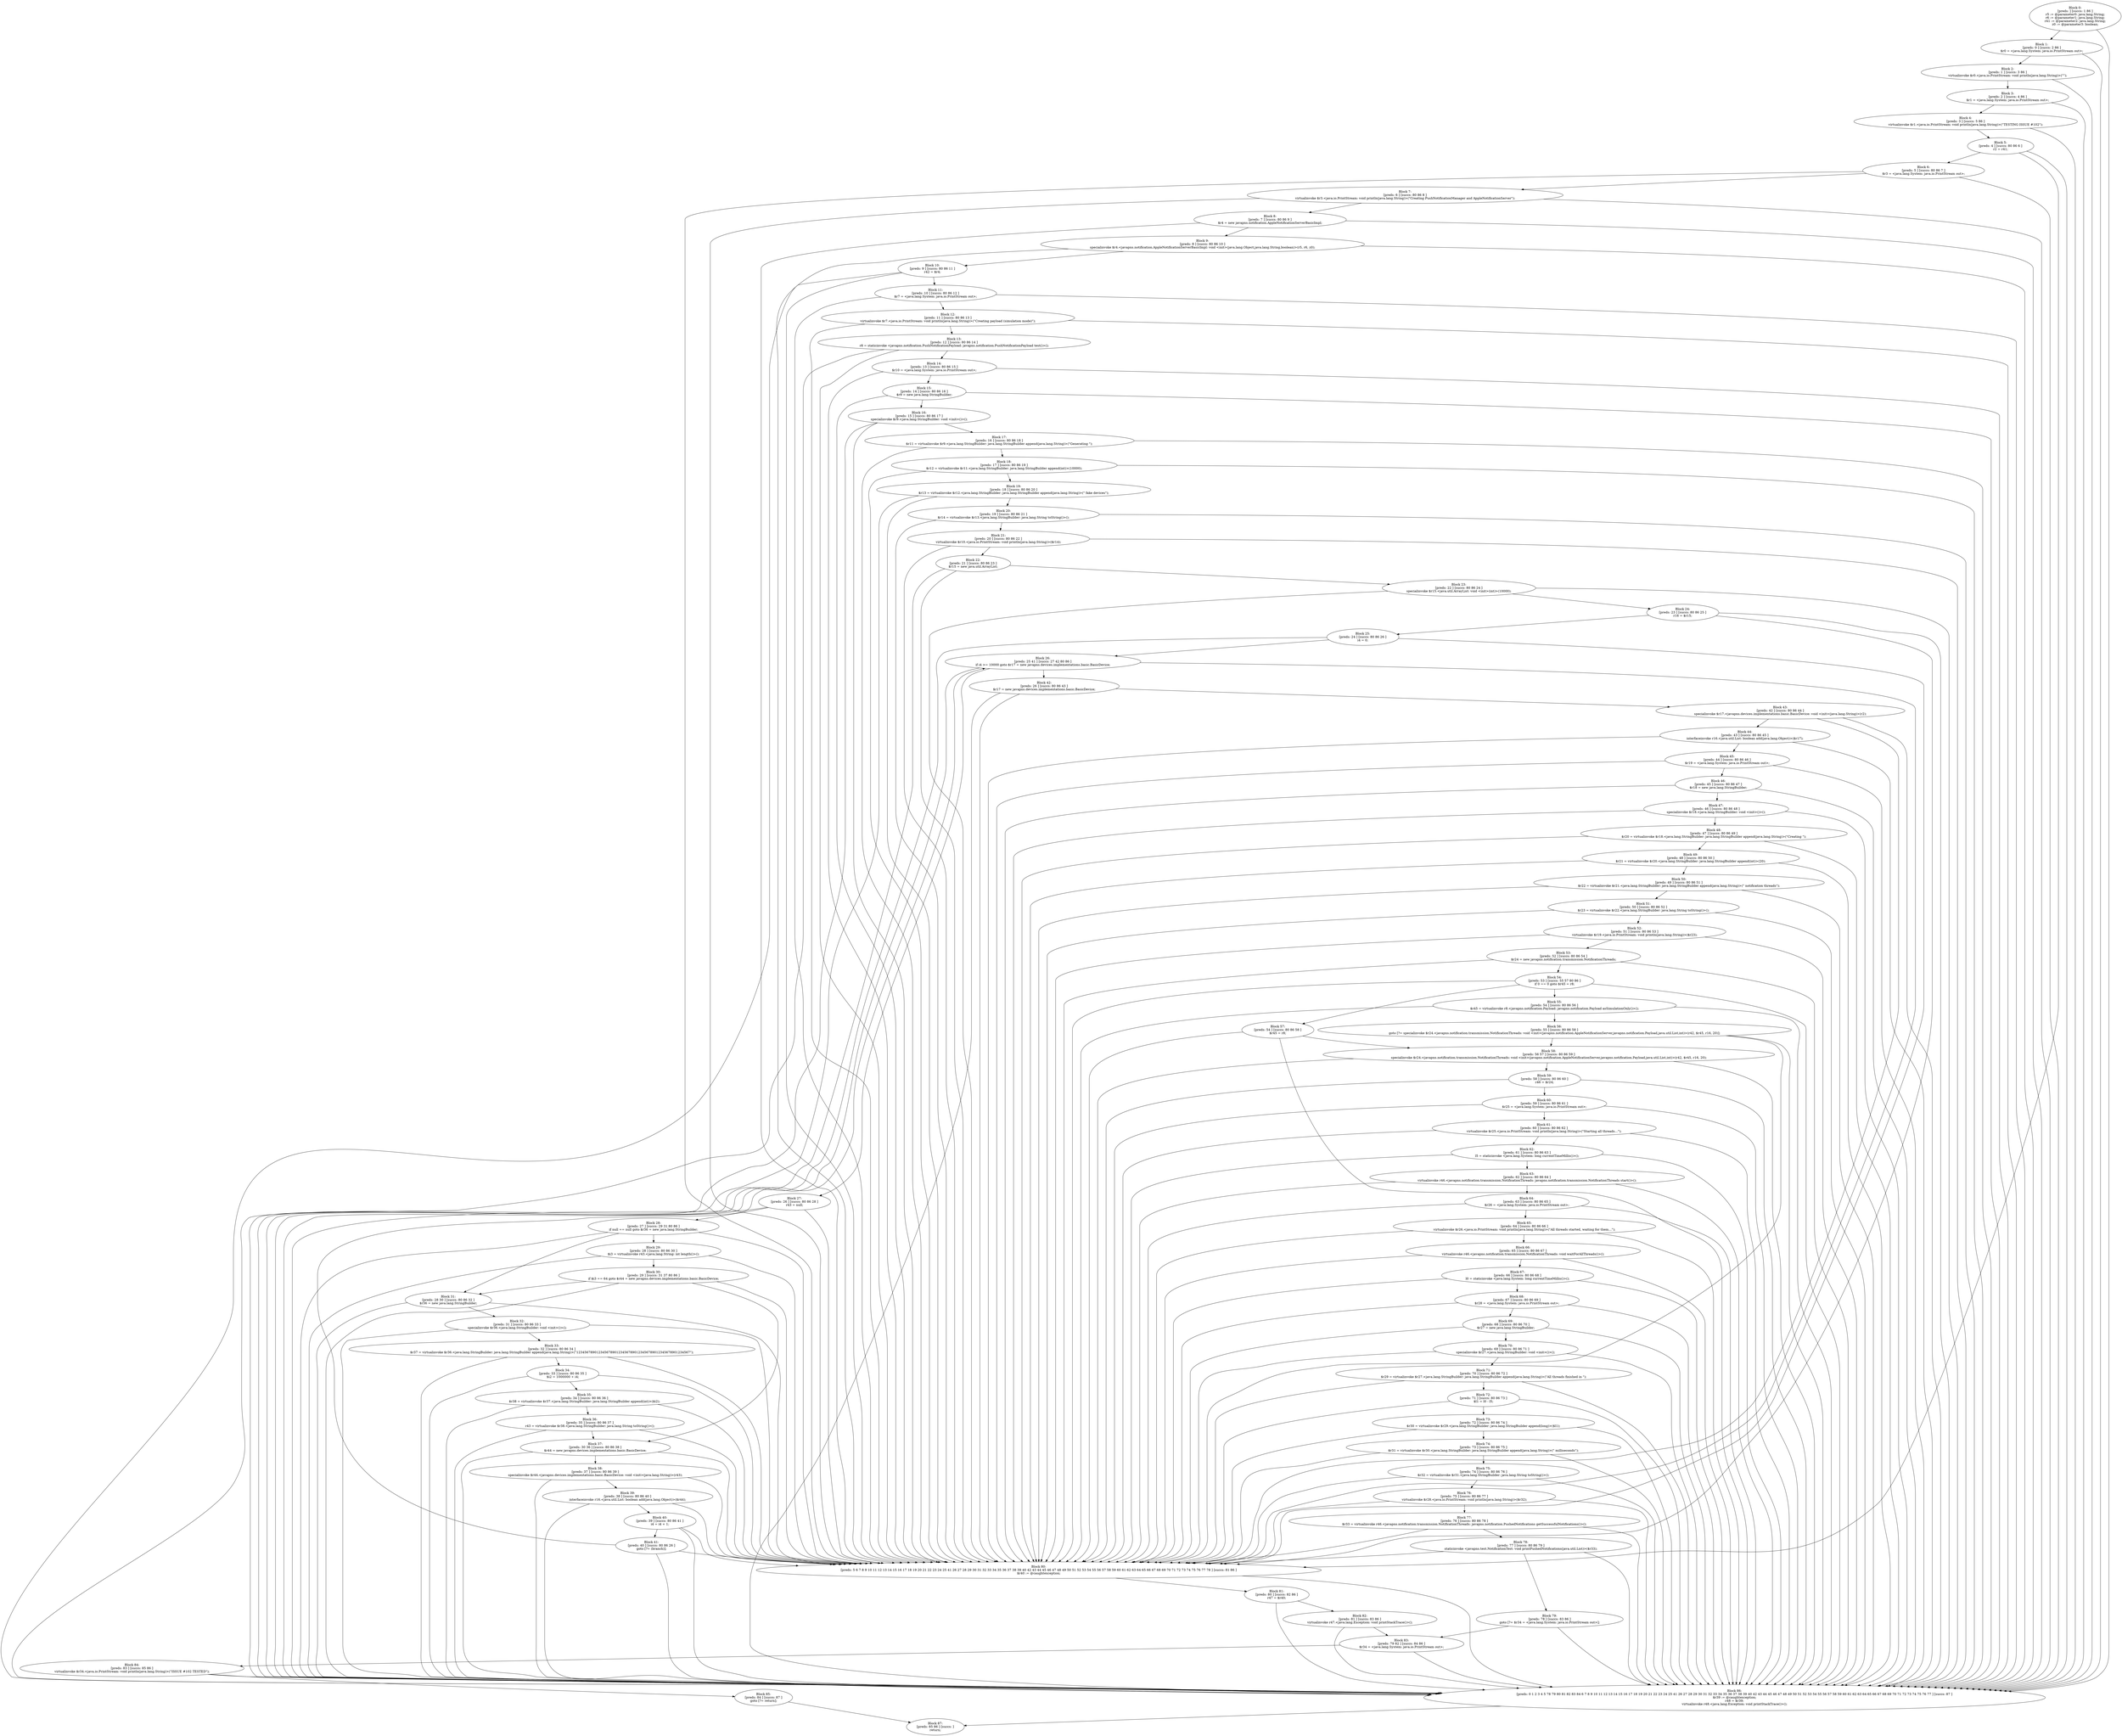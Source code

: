 digraph "unitGraph" {
    "Block 0:
[preds: ] [succs: 1 86 ]
r5 := @parameter0: java.lang.String;
r6 := @parameter1: java.lang.String;
r41 := @parameter2: java.lang.String;
z0 := @parameter3: boolean;
"
    "Block 1:
[preds: 0 ] [succs: 2 86 ]
$r0 = <java.lang.System: java.io.PrintStream out>;
"
    "Block 2:
[preds: 1 ] [succs: 3 86 ]
virtualinvoke $r0.<java.io.PrintStream: void println(java.lang.String)>(\"\");
"
    "Block 3:
[preds: 2 ] [succs: 4 86 ]
$r1 = <java.lang.System: java.io.PrintStream out>;
"
    "Block 4:
[preds: 3 ] [succs: 5 86 ]
virtualinvoke $r1.<java.io.PrintStream: void println(java.lang.String)>(\"TESTING ISSUE #102\");
"
    "Block 5:
[preds: 4 ] [succs: 80 86 6 ]
r2 = r41;
"
    "Block 6:
[preds: 5 ] [succs: 80 86 7 ]
$r3 = <java.lang.System: java.io.PrintStream out>;
"
    "Block 7:
[preds: 6 ] [succs: 80 86 8 ]
virtualinvoke $r3.<java.io.PrintStream: void println(java.lang.String)>(\"Creating PushNotificationManager and AppleNotificationServer\");
"
    "Block 8:
[preds: 7 ] [succs: 80 86 9 ]
$r4 = new javapns.notification.AppleNotificationServerBasicImpl;
"
    "Block 9:
[preds: 8 ] [succs: 80 86 10 ]
specialinvoke $r4.<javapns.notification.AppleNotificationServerBasicImpl: void <init>(java.lang.Object,java.lang.String,boolean)>(r5, r6, z0);
"
    "Block 10:
[preds: 9 ] [succs: 80 86 11 ]
r42 = $r4;
"
    "Block 11:
[preds: 10 ] [succs: 80 86 12 ]
$r7 = <java.lang.System: java.io.PrintStream out>;
"
    "Block 12:
[preds: 11 ] [succs: 80 86 13 ]
virtualinvoke $r7.<java.io.PrintStream: void println(java.lang.String)>(\"Creating payload (simulation mode)\");
"
    "Block 13:
[preds: 12 ] [succs: 80 86 14 ]
r8 = staticinvoke <javapns.notification.PushNotificationPayload: javapns.notification.PushNotificationPayload test()>();
"
    "Block 14:
[preds: 13 ] [succs: 80 86 15 ]
$r10 = <java.lang.System: java.io.PrintStream out>;
"
    "Block 15:
[preds: 14 ] [succs: 80 86 16 ]
$r9 = new java.lang.StringBuilder;
"
    "Block 16:
[preds: 15 ] [succs: 80 86 17 ]
specialinvoke $r9.<java.lang.StringBuilder: void <init>()>();
"
    "Block 17:
[preds: 16 ] [succs: 80 86 18 ]
$r11 = virtualinvoke $r9.<java.lang.StringBuilder: java.lang.StringBuilder append(java.lang.String)>(\"Generating \");
"
    "Block 18:
[preds: 17 ] [succs: 80 86 19 ]
$r12 = virtualinvoke $r11.<java.lang.StringBuilder: java.lang.StringBuilder append(int)>(10000);
"
    "Block 19:
[preds: 18 ] [succs: 80 86 20 ]
$r13 = virtualinvoke $r12.<java.lang.StringBuilder: java.lang.StringBuilder append(java.lang.String)>(\" fake devices\");
"
    "Block 20:
[preds: 19 ] [succs: 80 86 21 ]
$r14 = virtualinvoke $r13.<java.lang.StringBuilder: java.lang.String toString()>();
"
    "Block 21:
[preds: 20 ] [succs: 80 86 22 ]
virtualinvoke $r10.<java.io.PrintStream: void println(java.lang.String)>($r14);
"
    "Block 22:
[preds: 21 ] [succs: 80 86 23 ]
$r15 = new java.util.ArrayList;
"
    "Block 23:
[preds: 22 ] [succs: 80 86 24 ]
specialinvoke $r15.<java.util.ArrayList: void <init>(int)>(10000);
"
    "Block 24:
[preds: 23 ] [succs: 80 86 25 ]
r16 = $r15;
"
    "Block 25:
[preds: 24 ] [succs: 80 86 26 ]
i4 = 0;
"
    "Block 26:
[preds: 25 41 ] [succs: 27 42 80 86 ]
if i4 >= 10000 goto $r17 = new javapns.devices.implementations.basic.BasicDevice;
"
    "Block 27:
[preds: 26 ] [succs: 80 86 28 ]
r43 = null;
"
    "Block 28:
[preds: 27 ] [succs: 29 31 80 86 ]
if null == null goto $r36 = new java.lang.StringBuilder;
"
    "Block 29:
[preds: 28 ] [succs: 80 86 30 ]
$i3 = virtualinvoke r43.<java.lang.String: int length()>();
"
    "Block 30:
[preds: 29 ] [succs: 31 37 80 86 ]
if $i3 == 64 goto $r44 = new javapns.devices.implementations.basic.BasicDevice;
"
    "Block 31:
[preds: 28 30 ] [succs: 80 86 32 ]
$r36 = new java.lang.StringBuilder;
"
    "Block 32:
[preds: 31 ] [succs: 80 86 33 ]
specialinvoke $r36.<java.lang.StringBuilder: void <init>()>();
"
    "Block 33:
[preds: 32 ] [succs: 80 86 34 ]
$r37 = virtualinvoke $r36.<java.lang.StringBuilder: java.lang.StringBuilder append(java.lang.String)>(\"123456789012345678901234567890123456789012345678901234567\");
"
    "Block 34:
[preds: 33 ] [succs: 80 86 35 ]
$i2 = 1000000 + i4;
"
    "Block 35:
[preds: 34 ] [succs: 80 86 36 ]
$r38 = virtualinvoke $r37.<java.lang.StringBuilder: java.lang.StringBuilder append(int)>($i2);
"
    "Block 36:
[preds: 35 ] [succs: 80 86 37 ]
r43 = virtualinvoke $r38.<java.lang.StringBuilder: java.lang.String toString()>();
"
    "Block 37:
[preds: 30 36 ] [succs: 80 86 38 ]
$r44 = new javapns.devices.implementations.basic.BasicDevice;
"
    "Block 38:
[preds: 37 ] [succs: 80 86 39 ]
specialinvoke $r44.<javapns.devices.implementations.basic.BasicDevice: void <init>(java.lang.String)>(r43);
"
    "Block 39:
[preds: 38 ] [succs: 80 86 40 ]
interfaceinvoke r16.<java.util.List: boolean add(java.lang.Object)>($r44);
"
    "Block 40:
[preds: 39 ] [succs: 80 86 41 ]
i4 = i4 + 1;
"
    "Block 41:
[preds: 40 ] [succs: 80 86 26 ]
goto [?= (branch)];
"
    "Block 42:
[preds: 26 ] [succs: 80 86 43 ]
$r17 = new javapns.devices.implementations.basic.BasicDevice;
"
    "Block 43:
[preds: 42 ] [succs: 80 86 44 ]
specialinvoke $r17.<javapns.devices.implementations.basic.BasicDevice: void <init>(java.lang.String)>(r2);
"
    "Block 44:
[preds: 43 ] [succs: 80 86 45 ]
interfaceinvoke r16.<java.util.List: boolean add(java.lang.Object)>($r17);
"
    "Block 45:
[preds: 44 ] [succs: 80 86 46 ]
$r19 = <java.lang.System: java.io.PrintStream out>;
"
    "Block 46:
[preds: 45 ] [succs: 80 86 47 ]
$r18 = new java.lang.StringBuilder;
"
    "Block 47:
[preds: 46 ] [succs: 80 86 48 ]
specialinvoke $r18.<java.lang.StringBuilder: void <init>()>();
"
    "Block 48:
[preds: 47 ] [succs: 80 86 49 ]
$r20 = virtualinvoke $r18.<java.lang.StringBuilder: java.lang.StringBuilder append(java.lang.String)>(\"Creating \");
"
    "Block 49:
[preds: 48 ] [succs: 80 86 50 ]
$r21 = virtualinvoke $r20.<java.lang.StringBuilder: java.lang.StringBuilder append(int)>(20);
"
    "Block 50:
[preds: 49 ] [succs: 80 86 51 ]
$r22 = virtualinvoke $r21.<java.lang.StringBuilder: java.lang.StringBuilder append(java.lang.String)>(\" notification threads\");
"
    "Block 51:
[preds: 50 ] [succs: 80 86 52 ]
$r23 = virtualinvoke $r22.<java.lang.StringBuilder: java.lang.String toString()>();
"
    "Block 52:
[preds: 51 ] [succs: 80 86 53 ]
virtualinvoke $r19.<java.io.PrintStream: void println(java.lang.String)>($r23);
"
    "Block 53:
[preds: 52 ] [succs: 80 86 54 ]
$r24 = new javapns.notification.transmission.NotificationThreads;
"
    "Block 54:
[preds: 53 ] [succs: 55 57 80 86 ]
if 0 == 0 goto $r45 = r8;
"
    "Block 55:
[preds: 54 ] [succs: 80 86 56 ]
$r45 = virtualinvoke r8.<javapns.notification.Payload: javapns.notification.Payload asSimulationOnly()>();
"
    "Block 56:
[preds: 55 ] [succs: 80 86 58 ]
goto [?= specialinvoke $r24.<javapns.notification.transmission.NotificationThreads: void <init>(javapns.notification.AppleNotificationServer,javapns.notification.Payload,java.util.List,int)>(r42, $r45, r16, 20)];
"
    "Block 57:
[preds: 54 ] [succs: 80 86 58 ]
$r45 = r8;
"
    "Block 58:
[preds: 56 57 ] [succs: 80 86 59 ]
specialinvoke $r24.<javapns.notification.transmission.NotificationThreads: void <init>(javapns.notification.AppleNotificationServer,javapns.notification.Payload,java.util.List,int)>(r42, $r45, r16, 20);
"
    "Block 59:
[preds: 58 ] [succs: 80 86 60 ]
r46 = $r24;
"
    "Block 60:
[preds: 59 ] [succs: 80 86 61 ]
$r25 = <java.lang.System: java.io.PrintStream out>;
"
    "Block 61:
[preds: 60 ] [succs: 80 86 62 ]
virtualinvoke $r25.<java.io.PrintStream: void println(java.lang.String)>(\"Starting all threads...\");
"
    "Block 62:
[preds: 61 ] [succs: 80 86 63 ]
l5 = staticinvoke <java.lang.System: long currentTimeMillis()>();
"
    "Block 63:
[preds: 62 ] [succs: 80 86 64 ]
virtualinvoke r46.<javapns.notification.transmission.NotificationThreads: javapns.notification.transmission.NotificationThreads start()>();
"
    "Block 64:
[preds: 63 ] [succs: 80 86 65 ]
$r26 = <java.lang.System: java.io.PrintStream out>;
"
    "Block 65:
[preds: 64 ] [succs: 80 86 66 ]
virtualinvoke $r26.<java.io.PrintStream: void println(java.lang.String)>(\"All threads started, waiting for them...\");
"
    "Block 66:
[preds: 65 ] [succs: 80 86 67 ]
virtualinvoke r46.<javapns.notification.transmission.NotificationThreads: void waitForAllThreads()>();
"
    "Block 67:
[preds: 66 ] [succs: 80 86 68 ]
l0 = staticinvoke <java.lang.System: long currentTimeMillis()>();
"
    "Block 68:
[preds: 67 ] [succs: 80 86 69 ]
$r28 = <java.lang.System: java.io.PrintStream out>;
"
    "Block 69:
[preds: 68 ] [succs: 80 86 70 ]
$r27 = new java.lang.StringBuilder;
"
    "Block 70:
[preds: 69 ] [succs: 80 86 71 ]
specialinvoke $r27.<java.lang.StringBuilder: void <init>()>();
"
    "Block 71:
[preds: 70 ] [succs: 80 86 72 ]
$r29 = virtualinvoke $r27.<java.lang.StringBuilder: java.lang.StringBuilder append(java.lang.String)>(\"All threads finished in \");
"
    "Block 72:
[preds: 71 ] [succs: 80 86 73 ]
$l1 = l0 - l5;
"
    "Block 73:
[preds: 72 ] [succs: 80 86 74 ]
$r30 = virtualinvoke $r29.<java.lang.StringBuilder: java.lang.StringBuilder append(long)>($l1);
"
    "Block 74:
[preds: 73 ] [succs: 80 86 75 ]
$r31 = virtualinvoke $r30.<java.lang.StringBuilder: java.lang.StringBuilder append(java.lang.String)>(\" milliseconds\");
"
    "Block 75:
[preds: 74 ] [succs: 80 86 76 ]
$r32 = virtualinvoke $r31.<java.lang.StringBuilder: java.lang.String toString()>();
"
    "Block 76:
[preds: 75 ] [succs: 80 86 77 ]
virtualinvoke $r28.<java.io.PrintStream: void println(java.lang.String)>($r32);
"
    "Block 77:
[preds: 76 ] [succs: 80 86 78 ]
$r33 = virtualinvoke r46.<javapns.notification.transmission.NotificationThreads: javapns.notification.PushedNotifications getSuccessfulNotifications()>();
"
    "Block 78:
[preds: 77 ] [succs: 80 86 79 ]
staticinvoke <javapns.test.NotificationTest: void printPushedNotifications(java.util.List)>($r33);
"
    "Block 79:
[preds: 78 ] [succs: 83 86 ]
goto [?= $r34 = <java.lang.System: java.io.PrintStream out>];
"
    "Block 80:
[preds: 5 6 7 8 9 10 11 12 13 14 15 16 17 18 19 20 21 22 23 24 25 41 26 27 28 29 30 31 32 33 34 35 36 37 38 39 40 42 43 44 45 46 47 48 49 50 51 52 53 54 55 56 57 58 59 60 61 62 63 64 65 66 67 68 69 70 71 72 73 74 75 76 77 78 ] [succs: 81 86 ]
$r40 := @caughtexception;
"
    "Block 81:
[preds: 80 ] [succs: 82 86 ]
r47 = $r40;
"
    "Block 82:
[preds: 81 ] [succs: 83 86 ]
virtualinvoke r47.<java.lang.Exception: void printStackTrace()>();
"
    "Block 83:
[preds: 79 82 ] [succs: 84 86 ]
$r34 = <java.lang.System: java.io.PrintStream out>;
"
    "Block 84:
[preds: 83 ] [succs: 85 86 ]
virtualinvoke $r34.<java.io.PrintStream: void println(java.lang.String)>(\"ISSUE #102 TESTED\");
"
    "Block 85:
[preds: 84 ] [succs: 87 ]
goto [?= return];
"
    "Block 86:
[preds: 0 1 2 3 4 5 78 79 80 81 82 83 84 6 7 8 9 10 11 12 13 14 15 16 17 18 19 20 21 22 23 24 25 41 26 27 28 29 30 31 32 33 34 35 36 37 38 39 40 42 43 44 45 46 47 48 49 50 51 52 53 54 55 56 57 58 59 60 61 62 63 64 65 66 67 68 69 70 71 72 73 74 75 76 77 ] [succs: 87 ]
$r39 := @caughtexception;
r48 = $r39;
virtualinvoke r48.<java.lang.Exception: void printStackTrace()>();
"
    "Block 87:
[preds: 85 86 ] [succs: ]
return;
"
    "Block 0:
[preds: ] [succs: 1 86 ]
r5 := @parameter0: java.lang.String;
r6 := @parameter1: java.lang.String;
r41 := @parameter2: java.lang.String;
z0 := @parameter3: boolean;
"->"Block 1:
[preds: 0 ] [succs: 2 86 ]
$r0 = <java.lang.System: java.io.PrintStream out>;
";
    "Block 0:
[preds: ] [succs: 1 86 ]
r5 := @parameter0: java.lang.String;
r6 := @parameter1: java.lang.String;
r41 := @parameter2: java.lang.String;
z0 := @parameter3: boolean;
"->"Block 86:
[preds: 0 1 2 3 4 5 78 79 80 81 82 83 84 6 7 8 9 10 11 12 13 14 15 16 17 18 19 20 21 22 23 24 25 41 26 27 28 29 30 31 32 33 34 35 36 37 38 39 40 42 43 44 45 46 47 48 49 50 51 52 53 54 55 56 57 58 59 60 61 62 63 64 65 66 67 68 69 70 71 72 73 74 75 76 77 ] [succs: 87 ]
$r39 := @caughtexception;
r48 = $r39;
virtualinvoke r48.<java.lang.Exception: void printStackTrace()>();
";
    "Block 1:
[preds: 0 ] [succs: 2 86 ]
$r0 = <java.lang.System: java.io.PrintStream out>;
"->"Block 2:
[preds: 1 ] [succs: 3 86 ]
virtualinvoke $r0.<java.io.PrintStream: void println(java.lang.String)>(\"\");
";
    "Block 1:
[preds: 0 ] [succs: 2 86 ]
$r0 = <java.lang.System: java.io.PrintStream out>;
"->"Block 86:
[preds: 0 1 2 3 4 5 78 79 80 81 82 83 84 6 7 8 9 10 11 12 13 14 15 16 17 18 19 20 21 22 23 24 25 41 26 27 28 29 30 31 32 33 34 35 36 37 38 39 40 42 43 44 45 46 47 48 49 50 51 52 53 54 55 56 57 58 59 60 61 62 63 64 65 66 67 68 69 70 71 72 73 74 75 76 77 ] [succs: 87 ]
$r39 := @caughtexception;
r48 = $r39;
virtualinvoke r48.<java.lang.Exception: void printStackTrace()>();
";
    "Block 2:
[preds: 1 ] [succs: 3 86 ]
virtualinvoke $r0.<java.io.PrintStream: void println(java.lang.String)>(\"\");
"->"Block 3:
[preds: 2 ] [succs: 4 86 ]
$r1 = <java.lang.System: java.io.PrintStream out>;
";
    "Block 2:
[preds: 1 ] [succs: 3 86 ]
virtualinvoke $r0.<java.io.PrintStream: void println(java.lang.String)>(\"\");
"->"Block 86:
[preds: 0 1 2 3 4 5 78 79 80 81 82 83 84 6 7 8 9 10 11 12 13 14 15 16 17 18 19 20 21 22 23 24 25 41 26 27 28 29 30 31 32 33 34 35 36 37 38 39 40 42 43 44 45 46 47 48 49 50 51 52 53 54 55 56 57 58 59 60 61 62 63 64 65 66 67 68 69 70 71 72 73 74 75 76 77 ] [succs: 87 ]
$r39 := @caughtexception;
r48 = $r39;
virtualinvoke r48.<java.lang.Exception: void printStackTrace()>();
";
    "Block 3:
[preds: 2 ] [succs: 4 86 ]
$r1 = <java.lang.System: java.io.PrintStream out>;
"->"Block 4:
[preds: 3 ] [succs: 5 86 ]
virtualinvoke $r1.<java.io.PrintStream: void println(java.lang.String)>(\"TESTING ISSUE #102\");
";
    "Block 3:
[preds: 2 ] [succs: 4 86 ]
$r1 = <java.lang.System: java.io.PrintStream out>;
"->"Block 86:
[preds: 0 1 2 3 4 5 78 79 80 81 82 83 84 6 7 8 9 10 11 12 13 14 15 16 17 18 19 20 21 22 23 24 25 41 26 27 28 29 30 31 32 33 34 35 36 37 38 39 40 42 43 44 45 46 47 48 49 50 51 52 53 54 55 56 57 58 59 60 61 62 63 64 65 66 67 68 69 70 71 72 73 74 75 76 77 ] [succs: 87 ]
$r39 := @caughtexception;
r48 = $r39;
virtualinvoke r48.<java.lang.Exception: void printStackTrace()>();
";
    "Block 4:
[preds: 3 ] [succs: 5 86 ]
virtualinvoke $r1.<java.io.PrintStream: void println(java.lang.String)>(\"TESTING ISSUE #102\");
"->"Block 5:
[preds: 4 ] [succs: 80 86 6 ]
r2 = r41;
";
    "Block 4:
[preds: 3 ] [succs: 5 86 ]
virtualinvoke $r1.<java.io.PrintStream: void println(java.lang.String)>(\"TESTING ISSUE #102\");
"->"Block 86:
[preds: 0 1 2 3 4 5 78 79 80 81 82 83 84 6 7 8 9 10 11 12 13 14 15 16 17 18 19 20 21 22 23 24 25 41 26 27 28 29 30 31 32 33 34 35 36 37 38 39 40 42 43 44 45 46 47 48 49 50 51 52 53 54 55 56 57 58 59 60 61 62 63 64 65 66 67 68 69 70 71 72 73 74 75 76 77 ] [succs: 87 ]
$r39 := @caughtexception;
r48 = $r39;
virtualinvoke r48.<java.lang.Exception: void printStackTrace()>();
";
    "Block 5:
[preds: 4 ] [succs: 80 86 6 ]
r2 = r41;
"->"Block 80:
[preds: 5 6 7 8 9 10 11 12 13 14 15 16 17 18 19 20 21 22 23 24 25 41 26 27 28 29 30 31 32 33 34 35 36 37 38 39 40 42 43 44 45 46 47 48 49 50 51 52 53 54 55 56 57 58 59 60 61 62 63 64 65 66 67 68 69 70 71 72 73 74 75 76 77 78 ] [succs: 81 86 ]
$r40 := @caughtexception;
";
    "Block 5:
[preds: 4 ] [succs: 80 86 6 ]
r2 = r41;
"->"Block 86:
[preds: 0 1 2 3 4 5 78 79 80 81 82 83 84 6 7 8 9 10 11 12 13 14 15 16 17 18 19 20 21 22 23 24 25 41 26 27 28 29 30 31 32 33 34 35 36 37 38 39 40 42 43 44 45 46 47 48 49 50 51 52 53 54 55 56 57 58 59 60 61 62 63 64 65 66 67 68 69 70 71 72 73 74 75 76 77 ] [succs: 87 ]
$r39 := @caughtexception;
r48 = $r39;
virtualinvoke r48.<java.lang.Exception: void printStackTrace()>();
";
    "Block 5:
[preds: 4 ] [succs: 80 86 6 ]
r2 = r41;
"->"Block 6:
[preds: 5 ] [succs: 80 86 7 ]
$r3 = <java.lang.System: java.io.PrintStream out>;
";
    "Block 6:
[preds: 5 ] [succs: 80 86 7 ]
$r3 = <java.lang.System: java.io.PrintStream out>;
"->"Block 80:
[preds: 5 6 7 8 9 10 11 12 13 14 15 16 17 18 19 20 21 22 23 24 25 41 26 27 28 29 30 31 32 33 34 35 36 37 38 39 40 42 43 44 45 46 47 48 49 50 51 52 53 54 55 56 57 58 59 60 61 62 63 64 65 66 67 68 69 70 71 72 73 74 75 76 77 78 ] [succs: 81 86 ]
$r40 := @caughtexception;
";
    "Block 6:
[preds: 5 ] [succs: 80 86 7 ]
$r3 = <java.lang.System: java.io.PrintStream out>;
"->"Block 86:
[preds: 0 1 2 3 4 5 78 79 80 81 82 83 84 6 7 8 9 10 11 12 13 14 15 16 17 18 19 20 21 22 23 24 25 41 26 27 28 29 30 31 32 33 34 35 36 37 38 39 40 42 43 44 45 46 47 48 49 50 51 52 53 54 55 56 57 58 59 60 61 62 63 64 65 66 67 68 69 70 71 72 73 74 75 76 77 ] [succs: 87 ]
$r39 := @caughtexception;
r48 = $r39;
virtualinvoke r48.<java.lang.Exception: void printStackTrace()>();
";
    "Block 6:
[preds: 5 ] [succs: 80 86 7 ]
$r3 = <java.lang.System: java.io.PrintStream out>;
"->"Block 7:
[preds: 6 ] [succs: 80 86 8 ]
virtualinvoke $r3.<java.io.PrintStream: void println(java.lang.String)>(\"Creating PushNotificationManager and AppleNotificationServer\");
";
    "Block 7:
[preds: 6 ] [succs: 80 86 8 ]
virtualinvoke $r3.<java.io.PrintStream: void println(java.lang.String)>(\"Creating PushNotificationManager and AppleNotificationServer\");
"->"Block 80:
[preds: 5 6 7 8 9 10 11 12 13 14 15 16 17 18 19 20 21 22 23 24 25 41 26 27 28 29 30 31 32 33 34 35 36 37 38 39 40 42 43 44 45 46 47 48 49 50 51 52 53 54 55 56 57 58 59 60 61 62 63 64 65 66 67 68 69 70 71 72 73 74 75 76 77 78 ] [succs: 81 86 ]
$r40 := @caughtexception;
";
    "Block 7:
[preds: 6 ] [succs: 80 86 8 ]
virtualinvoke $r3.<java.io.PrintStream: void println(java.lang.String)>(\"Creating PushNotificationManager and AppleNotificationServer\");
"->"Block 86:
[preds: 0 1 2 3 4 5 78 79 80 81 82 83 84 6 7 8 9 10 11 12 13 14 15 16 17 18 19 20 21 22 23 24 25 41 26 27 28 29 30 31 32 33 34 35 36 37 38 39 40 42 43 44 45 46 47 48 49 50 51 52 53 54 55 56 57 58 59 60 61 62 63 64 65 66 67 68 69 70 71 72 73 74 75 76 77 ] [succs: 87 ]
$r39 := @caughtexception;
r48 = $r39;
virtualinvoke r48.<java.lang.Exception: void printStackTrace()>();
";
    "Block 7:
[preds: 6 ] [succs: 80 86 8 ]
virtualinvoke $r3.<java.io.PrintStream: void println(java.lang.String)>(\"Creating PushNotificationManager and AppleNotificationServer\");
"->"Block 8:
[preds: 7 ] [succs: 80 86 9 ]
$r4 = new javapns.notification.AppleNotificationServerBasicImpl;
";
    "Block 8:
[preds: 7 ] [succs: 80 86 9 ]
$r4 = new javapns.notification.AppleNotificationServerBasicImpl;
"->"Block 80:
[preds: 5 6 7 8 9 10 11 12 13 14 15 16 17 18 19 20 21 22 23 24 25 41 26 27 28 29 30 31 32 33 34 35 36 37 38 39 40 42 43 44 45 46 47 48 49 50 51 52 53 54 55 56 57 58 59 60 61 62 63 64 65 66 67 68 69 70 71 72 73 74 75 76 77 78 ] [succs: 81 86 ]
$r40 := @caughtexception;
";
    "Block 8:
[preds: 7 ] [succs: 80 86 9 ]
$r4 = new javapns.notification.AppleNotificationServerBasicImpl;
"->"Block 86:
[preds: 0 1 2 3 4 5 78 79 80 81 82 83 84 6 7 8 9 10 11 12 13 14 15 16 17 18 19 20 21 22 23 24 25 41 26 27 28 29 30 31 32 33 34 35 36 37 38 39 40 42 43 44 45 46 47 48 49 50 51 52 53 54 55 56 57 58 59 60 61 62 63 64 65 66 67 68 69 70 71 72 73 74 75 76 77 ] [succs: 87 ]
$r39 := @caughtexception;
r48 = $r39;
virtualinvoke r48.<java.lang.Exception: void printStackTrace()>();
";
    "Block 8:
[preds: 7 ] [succs: 80 86 9 ]
$r4 = new javapns.notification.AppleNotificationServerBasicImpl;
"->"Block 9:
[preds: 8 ] [succs: 80 86 10 ]
specialinvoke $r4.<javapns.notification.AppleNotificationServerBasicImpl: void <init>(java.lang.Object,java.lang.String,boolean)>(r5, r6, z0);
";
    "Block 9:
[preds: 8 ] [succs: 80 86 10 ]
specialinvoke $r4.<javapns.notification.AppleNotificationServerBasicImpl: void <init>(java.lang.Object,java.lang.String,boolean)>(r5, r6, z0);
"->"Block 80:
[preds: 5 6 7 8 9 10 11 12 13 14 15 16 17 18 19 20 21 22 23 24 25 41 26 27 28 29 30 31 32 33 34 35 36 37 38 39 40 42 43 44 45 46 47 48 49 50 51 52 53 54 55 56 57 58 59 60 61 62 63 64 65 66 67 68 69 70 71 72 73 74 75 76 77 78 ] [succs: 81 86 ]
$r40 := @caughtexception;
";
    "Block 9:
[preds: 8 ] [succs: 80 86 10 ]
specialinvoke $r4.<javapns.notification.AppleNotificationServerBasicImpl: void <init>(java.lang.Object,java.lang.String,boolean)>(r5, r6, z0);
"->"Block 86:
[preds: 0 1 2 3 4 5 78 79 80 81 82 83 84 6 7 8 9 10 11 12 13 14 15 16 17 18 19 20 21 22 23 24 25 41 26 27 28 29 30 31 32 33 34 35 36 37 38 39 40 42 43 44 45 46 47 48 49 50 51 52 53 54 55 56 57 58 59 60 61 62 63 64 65 66 67 68 69 70 71 72 73 74 75 76 77 ] [succs: 87 ]
$r39 := @caughtexception;
r48 = $r39;
virtualinvoke r48.<java.lang.Exception: void printStackTrace()>();
";
    "Block 9:
[preds: 8 ] [succs: 80 86 10 ]
specialinvoke $r4.<javapns.notification.AppleNotificationServerBasicImpl: void <init>(java.lang.Object,java.lang.String,boolean)>(r5, r6, z0);
"->"Block 10:
[preds: 9 ] [succs: 80 86 11 ]
r42 = $r4;
";
    "Block 10:
[preds: 9 ] [succs: 80 86 11 ]
r42 = $r4;
"->"Block 80:
[preds: 5 6 7 8 9 10 11 12 13 14 15 16 17 18 19 20 21 22 23 24 25 41 26 27 28 29 30 31 32 33 34 35 36 37 38 39 40 42 43 44 45 46 47 48 49 50 51 52 53 54 55 56 57 58 59 60 61 62 63 64 65 66 67 68 69 70 71 72 73 74 75 76 77 78 ] [succs: 81 86 ]
$r40 := @caughtexception;
";
    "Block 10:
[preds: 9 ] [succs: 80 86 11 ]
r42 = $r4;
"->"Block 86:
[preds: 0 1 2 3 4 5 78 79 80 81 82 83 84 6 7 8 9 10 11 12 13 14 15 16 17 18 19 20 21 22 23 24 25 41 26 27 28 29 30 31 32 33 34 35 36 37 38 39 40 42 43 44 45 46 47 48 49 50 51 52 53 54 55 56 57 58 59 60 61 62 63 64 65 66 67 68 69 70 71 72 73 74 75 76 77 ] [succs: 87 ]
$r39 := @caughtexception;
r48 = $r39;
virtualinvoke r48.<java.lang.Exception: void printStackTrace()>();
";
    "Block 10:
[preds: 9 ] [succs: 80 86 11 ]
r42 = $r4;
"->"Block 11:
[preds: 10 ] [succs: 80 86 12 ]
$r7 = <java.lang.System: java.io.PrintStream out>;
";
    "Block 11:
[preds: 10 ] [succs: 80 86 12 ]
$r7 = <java.lang.System: java.io.PrintStream out>;
"->"Block 80:
[preds: 5 6 7 8 9 10 11 12 13 14 15 16 17 18 19 20 21 22 23 24 25 41 26 27 28 29 30 31 32 33 34 35 36 37 38 39 40 42 43 44 45 46 47 48 49 50 51 52 53 54 55 56 57 58 59 60 61 62 63 64 65 66 67 68 69 70 71 72 73 74 75 76 77 78 ] [succs: 81 86 ]
$r40 := @caughtexception;
";
    "Block 11:
[preds: 10 ] [succs: 80 86 12 ]
$r7 = <java.lang.System: java.io.PrintStream out>;
"->"Block 86:
[preds: 0 1 2 3 4 5 78 79 80 81 82 83 84 6 7 8 9 10 11 12 13 14 15 16 17 18 19 20 21 22 23 24 25 41 26 27 28 29 30 31 32 33 34 35 36 37 38 39 40 42 43 44 45 46 47 48 49 50 51 52 53 54 55 56 57 58 59 60 61 62 63 64 65 66 67 68 69 70 71 72 73 74 75 76 77 ] [succs: 87 ]
$r39 := @caughtexception;
r48 = $r39;
virtualinvoke r48.<java.lang.Exception: void printStackTrace()>();
";
    "Block 11:
[preds: 10 ] [succs: 80 86 12 ]
$r7 = <java.lang.System: java.io.PrintStream out>;
"->"Block 12:
[preds: 11 ] [succs: 80 86 13 ]
virtualinvoke $r7.<java.io.PrintStream: void println(java.lang.String)>(\"Creating payload (simulation mode)\");
";
    "Block 12:
[preds: 11 ] [succs: 80 86 13 ]
virtualinvoke $r7.<java.io.PrintStream: void println(java.lang.String)>(\"Creating payload (simulation mode)\");
"->"Block 80:
[preds: 5 6 7 8 9 10 11 12 13 14 15 16 17 18 19 20 21 22 23 24 25 41 26 27 28 29 30 31 32 33 34 35 36 37 38 39 40 42 43 44 45 46 47 48 49 50 51 52 53 54 55 56 57 58 59 60 61 62 63 64 65 66 67 68 69 70 71 72 73 74 75 76 77 78 ] [succs: 81 86 ]
$r40 := @caughtexception;
";
    "Block 12:
[preds: 11 ] [succs: 80 86 13 ]
virtualinvoke $r7.<java.io.PrintStream: void println(java.lang.String)>(\"Creating payload (simulation mode)\");
"->"Block 86:
[preds: 0 1 2 3 4 5 78 79 80 81 82 83 84 6 7 8 9 10 11 12 13 14 15 16 17 18 19 20 21 22 23 24 25 41 26 27 28 29 30 31 32 33 34 35 36 37 38 39 40 42 43 44 45 46 47 48 49 50 51 52 53 54 55 56 57 58 59 60 61 62 63 64 65 66 67 68 69 70 71 72 73 74 75 76 77 ] [succs: 87 ]
$r39 := @caughtexception;
r48 = $r39;
virtualinvoke r48.<java.lang.Exception: void printStackTrace()>();
";
    "Block 12:
[preds: 11 ] [succs: 80 86 13 ]
virtualinvoke $r7.<java.io.PrintStream: void println(java.lang.String)>(\"Creating payload (simulation mode)\");
"->"Block 13:
[preds: 12 ] [succs: 80 86 14 ]
r8 = staticinvoke <javapns.notification.PushNotificationPayload: javapns.notification.PushNotificationPayload test()>();
";
    "Block 13:
[preds: 12 ] [succs: 80 86 14 ]
r8 = staticinvoke <javapns.notification.PushNotificationPayload: javapns.notification.PushNotificationPayload test()>();
"->"Block 80:
[preds: 5 6 7 8 9 10 11 12 13 14 15 16 17 18 19 20 21 22 23 24 25 41 26 27 28 29 30 31 32 33 34 35 36 37 38 39 40 42 43 44 45 46 47 48 49 50 51 52 53 54 55 56 57 58 59 60 61 62 63 64 65 66 67 68 69 70 71 72 73 74 75 76 77 78 ] [succs: 81 86 ]
$r40 := @caughtexception;
";
    "Block 13:
[preds: 12 ] [succs: 80 86 14 ]
r8 = staticinvoke <javapns.notification.PushNotificationPayload: javapns.notification.PushNotificationPayload test()>();
"->"Block 86:
[preds: 0 1 2 3 4 5 78 79 80 81 82 83 84 6 7 8 9 10 11 12 13 14 15 16 17 18 19 20 21 22 23 24 25 41 26 27 28 29 30 31 32 33 34 35 36 37 38 39 40 42 43 44 45 46 47 48 49 50 51 52 53 54 55 56 57 58 59 60 61 62 63 64 65 66 67 68 69 70 71 72 73 74 75 76 77 ] [succs: 87 ]
$r39 := @caughtexception;
r48 = $r39;
virtualinvoke r48.<java.lang.Exception: void printStackTrace()>();
";
    "Block 13:
[preds: 12 ] [succs: 80 86 14 ]
r8 = staticinvoke <javapns.notification.PushNotificationPayload: javapns.notification.PushNotificationPayload test()>();
"->"Block 14:
[preds: 13 ] [succs: 80 86 15 ]
$r10 = <java.lang.System: java.io.PrintStream out>;
";
    "Block 14:
[preds: 13 ] [succs: 80 86 15 ]
$r10 = <java.lang.System: java.io.PrintStream out>;
"->"Block 80:
[preds: 5 6 7 8 9 10 11 12 13 14 15 16 17 18 19 20 21 22 23 24 25 41 26 27 28 29 30 31 32 33 34 35 36 37 38 39 40 42 43 44 45 46 47 48 49 50 51 52 53 54 55 56 57 58 59 60 61 62 63 64 65 66 67 68 69 70 71 72 73 74 75 76 77 78 ] [succs: 81 86 ]
$r40 := @caughtexception;
";
    "Block 14:
[preds: 13 ] [succs: 80 86 15 ]
$r10 = <java.lang.System: java.io.PrintStream out>;
"->"Block 86:
[preds: 0 1 2 3 4 5 78 79 80 81 82 83 84 6 7 8 9 10 11 12 13 14 15 16 17 18 19 20 21 22 23 24 25 41 26 27 28 29 30 31 32 33 34 35 36 37 38 39 40 42 43 44 45 46 47 48 49 50 51 52 53 54 55 56 57 58 59 60 61 62 63 64 65 66 67 68 69 70 71 72 73 74 75 76 77 ] [succs: 87 ]
$r39 := @caughtexception;
r48 = $r39;
virtualinvoke r48.<java.lang.Exception: void printStackTrace()>();
";
    "Block 14:
[preds: 13 ] [succs: 80 86 15 ]
$r10 = <java.lang.System: java.io.PrintStream out>;
"->"Block 15:
[preds: 14 ] [succs: 80 86 16 ]
$r9 = new java.lang.StringBuilder;
";
    "Block 15:
[preds: 14 ] [succs: 80 86 16 ]
$r9 = new java.lang.StringBuilder;
"->"Block 80:
[preds: 5 6 7 8 9 10 11 12 13 14 15 16 17 18 19 20 21 22 23 24 25 41 26 27 28 29 30 31 32 33 34 35 36 37 38 39 40 42 43 44 45 46 47 48 49 50 51 52 53 54 55 56 57 58 59 60 61 62 63 64 65 66 67 68 69 70 71 72 73 74 75 76 77 78 ] [succs: 81 86 ]
$r40 := @caughtexception;
";
    "Block 15:
[preds: 14 ] [succs: 80 86 16 ]
$r9 = new java.lang.StringBuilder;
"->"Block 86:
[preds: 0 1 2 3 4 5 78 79 80 81 82 83 84 6 7 8 9 10 11 12 13 14 15 16 17 18 19 20 21 22 23 24 25 41 26 27 28 29 30 31 32 33 34 35 36 37 38 39 40 42 43 44 45 46 47 48 49 50 51 52 53 54 55 56 57 58 59 60 61 62 63 64 65 66 67 68 69 70 71 72 73 74 75 76 77 ] [succs: 87 ]
$r39 := @caughtexception;
r48 = $r39;
virtualinvoke r48.<java.lang.Exception: void printStackTrace()>();
";
    "Block 15:
[preds: 14 ] [succs: 80 86 16 ]
$r9 = new java.lang.StringBuilder;
"->"Block 16:
[preds: 15 ] [succs: 80 86 17 ]
specialinvoke $r9.<java.lang.StringBuilder: void <init>()>();
";
    "Block 16:
[preds: 15 ] [succs: 80 86 17 ]
specialinvoke $r9.<java.lang.StringBuilder: void <init>()>();
"->"Block 80:
[preds: 5 6 7 8 9 10 11 12 13 14 15 16 17 18 19 20 21 22 23 24 25 41 26 27 28 29 30 31 32 33 34 35 36 37 38 39 40 42 43 44 45 46 47 48 49 50 51 52 53 54 55 56 57 58 59 60 61 62 63 64 65 66 67 68 69 70 71 72 73 74 75 76 77 78 ] [succs: 81 86 ]
$r40 := @caughtexception;
";
    "Block 16:
[preds: 15 ] [succs: 80 86 17 ]
specialinvoke $r9.<java.lang.StringBuilder: void <init>()>();
"->"Block 86:
[preds: 0 1 2 3 4 5 78 79 80 81 82 83 84 6 7 8 9 10 11 12 13 14 15 16 17 18 19 20 21 22 23 24 25 41 26 27 28 29 30 31 32 33 34 35 36 37 38 39 40 42 43 44 45 46 47 48 49 50 51 52 53 54 55 56 57 58 59 60 61 62 63 64 65 66 67 68 69 70 71 72 73 74 75 76 77 ] [succs: 87 ]
$r39 := @caughtexception;
r48 = $r39;
virtualinvoke r48.<java.lang.Exception: void printStackTrace()>();
";
    "Block 16:
[preds: 15 ] [succs: 80 86 17 ]
specialinvoke $r9.<java.lang.StringBuilder: void <init>()>();
"->"Block 17:
[preds: 16 ] [succs: 80 86 18 ]
$r11 = virtualinvoke $r9.<java.lang.StringBuilder: java.lang.StringBuilder append(java.lang.String)>(\"Generating \");
";
    "Block 17:
[preds: 16 ] [succs: 80 86 18 ]
$r11 = virtualinvoke $r9.<java.lang.StringBuilder: java.lang.StringBuilder append(java.lang.String)>(\"Generating \");
"->"Block 80:
[preds: 5 6 7 8 9 10 11 12 13 14 15 16 17 18 19 20 21 22 23 24 25 41 26 27 28 29 30 31 32 33 34 35 36 37 38 39 40 42 43 44 45 46 47 48 49 50 51 52 53 54 55 56 57 58 59 60 61 62 63 64 65 66 67 68 69 70 71 72 73 74 75 76 77 78 ] [succs: 81 86 ]
$r40 := @caughtexception;
";
    "Block 17:
[preds: 16 ] [succs: 80 86 18 ]
$r11 = virtualinvoke $r9.<java.lang.StringBuilder: java.lang.StringBuilder append(java.lang.String)>(\"Generating \");
"->"Block 86:
[preds: 0 1 2 3 4 5 78 79 80 81 82 83 84 6 7 8 9 10 11 12 13 14 15 16 17 18 19 20 21 22 23 24 25 41 26 27 28 29 30 31 32 33 34 35 36 37 38 39 40 42 43 44 45 46 47 48 49 50 51 52 53 54 55 56 57 58 59 60 61 62 63 64 65 66 67 68 69 70 71 72 73 74 75 76 77 ] [succs: 87 ]
$r39 := @caughtexception;
r48 = $r39;
virtualinvoke r48.<java.lang.Exception: void printStackTrace()>();
";
    "Block 17:
[preds: 16 ] [succs: 80 86 18 ]
$r11 = virtualinvoke $r9.<java.lang.StringBuilder: java.lang.StringBuilder append(java.lang.String)>(\"Generating \");
"->"Block 18:
[preds: 17 ] [succs: 80 86 19 ]
$r12 = virtualinvoke $r11.<java.lang.StringBuilder: java.lang.StringBuilder append(int)>(10000);
";
    "Block 18:
[preds: 17 ] [succs: 80 86 19 ]
$r12 = virtualinvoke $r11.<java.lang.StringBuilder: java.lang.StringBuilder append(int)>(10000);
"->"Block 80:
[preds: 5 6 7 8 9 10 11 12 13 14 15 16 17 18 19 20 21 22 23 24 25 41 26 27 28 29 30 31 32 33 34 35 36 37 38 39 40 42 43 44 45 46 47 48 49 50 51 52 53 54 55 56 57 58 59 60 61 62 63 64 65 66 67 68 69 70 71 72 73 74 75 76 77 78 ] [succs: 81 86 ]
$r40 := @caughtexception;
";
    "Block 18:
[preds: 17 ] [succs: 80 86 19 ]
$r12 = virtualinvoke $r11.<java.lang.StringBuilder: java.lang.StringBuilder append(int)>(10000);
"->"Block 86:
[preds: 0 1 2 3 4 5 78 79 80 81 82 83 84 6 7 8 9 10 11 12 13 14 15 16 17 18 19 20 21 22 23 24 25 41 26 27 28 29 30 31 32 33 34 35 36 37 38 39 40 42 43 44 45 46 47 48 49 50 51 52 53 54 55 56 57 58 59 60 61 62 63 64 65 66 67 68 69 70 71 72 73 74 75 76 77 ] [succs: 87 ]
$r39 := @caughtexception;
r48 = $r39;
virtualinvoke r48.<java.lang.Exception: void printStackTrace()>();
";
    "Block 18:
[preds: 17 ] [succs: 80 86 19 ]
$r12 = virtualinvoke $r11.<java.lang.StringBuilder: java.lang.StringBuilder append(int)>(10000);
"->"Block 19:
[preds: 18 ] [succs: 80 86 20 ]
$r13 = virtualinvoke $r12.<java.lang.StringBuilder: java.lang.StringBuilder append(java.lang.String)>(\" fake devices\");
";
    "Block 19:
[preds: 18 ] [succs: 80 86 20 ]
$r13 = virtualinvoke $r12.<java.lang.StringBuilder: java.lang.StringBuilder append(java.lang.String)>(\" fake devices\");
"->"Block 80:
[preds: 5 6 7 8 9 10 11 12 13 14 15 16 17 18 19 20 21 22 23 24 25 41 26 27 28 29 30 31 32 33 34 35 36 37 38 39 40 42 43 44 45 46 47 48 49 50 51 52 53 54 55 56 57 58 59 60 61 62 63 64 65 66 67 68 69 70 71 72 73 74 75 76 77 78 ] [succs: 81 86 ]
$r40 := @caughtexception;
";
    "Block 19:
[preds: 18 ] [succs: 80 86 20 ]
$r13 = virtualinvoke $r12.<java.lang.StringBuilder: java.lang.StringBuilder append(java.lang.String)>(\" fake devices\");
"->"Block 86:
[preds: 0 1 2 3 4 5 78 79 80 81 82 83 84 6 7 8 9 10 11 12 13 14 15 16 17 18 19 20 21 22 23 24 25 41 26 27 28 29 30 31 32 33 34 35 36 37 38 39 40 42 43 44 45 46 47 48 49 50 51 52 53 54 55 56 57 58 59 60 61 62 63 64 65 66 67 68 69 70 71 72 73 74 75 76 77 ] [succs: 87 ]
$r39 := @caughtexception;
r48 = $r39;
virtualinvoke r48.<java.lang.Exception: void printStackTrace()>();
";
    "Block 19:
[preds: 18 ] [succs: 80 86 20 ]
$r13 = virtualinvoke $r12.<java.lang.StringBuilder: java.lang.StringBuilder append(java.lang.String)>(\" fake devices\");
"->"Block 20:
[preds: 19 ] [succs: 80 86 21 ]
$r14 = virtualinvoke $r13.<java.lang.StringBuilder: java.lang.String toString()>();
";
    "Block 20:
[preds: 19 ] [succs: 80 86 21 ]
$r14 = virtualinvoke $r13.<java.lang.StringBuilder: java.lang.String toString()>();
"->"Block 80:
[preds: 5 6 7 8 9 10 11 12 13 14 15 16 17 18 19 20 21 22 23 24 25 41 26 27 28 29 30 31 32 33 34 35 36 37 38 39 40 42 43 44 45 46 47 48 49 50 51 52 53 54 55 56 57 58 59 60 61 62 63 64 65 66 67 68 69 70 71 72 73 74 75 76 77 78 ] [succs: 81 86 ]
$r40 := @caughtexception;
";
    "Block 20:
[preds: 19 ] [succs: 80 86 21 ]
$r14 = virtualinvoke $r13.<java.lang.StringBuilder: java.lang.String toString()>();
"->"Block 86:
[preds: 0 1 2 3 4 5 78 79 80 81 82 83 84 6 7 8 9 10 11 12 13 14 15 16 17 18 19 20 21 22 23 24 25 41 26 27 28 29 30 31 32 33 34 35 36 37 38 39 40 42 43 44 45 46 47 48 49 50 51 52 53 54 55 56 57 58 59 60 61 62 63 64 65 66 67 68 69 70 71 72 73 74 75 76 77 ] [succs: 87 ]
$r39 := @caughtexception;
r48 = $r39;
virtualinvoke r48.<java.lang.Exception: void printStackTrace()>();
";
    "Block 20:
[preds: 19 ] [succs: 80 86 21 ]
$r14 = virtualinvoke $r13.<java.lang.StringBuilder: java.lang.String toString()>();
"->"Block 21:
[preds: 20 ] [succs: 80 86 22 ]
virtualinvoke $r10.<java.io.PrintStream: void println(java.lang.String)>($r14);
";
    "Block 21:
[preds: 20 ] [succs: 80 86 22 ]
virtualinvoke $r10.<java.io.PrintStream: void println(java.lang.String)>($r14);
"->"Block 80:
[preds: 5 6 7 8 9 10 11 12 13 14 15 16 17 18 19 20 21 22 23 24 25 41 26 27 28 29 30 31 32 33 34 35 36 37 38 39 40 42 43 44 45 46 47 48 49 50 51 52 53 54 55 56 57 58 59 60 61 62 63 64 65 66 67 68 69 70 71 72 73 74 75 76 77 78 ] [succs: 81 86 ]
$r40 := @caughtexception;
";
    "Block 21:
[preds: 20 ] [succs: 80 86 22 ]
virtualinvoke $r10.<java.io.PrintStream: void println(java.lang.String)>($r14);
"->"Block 86:
[preds: 0 1 2 3 4 5 78 79 80 81 82 83 84 6 7 8 9 10 11 12 13 14 15 16 17 18 19 20 21 22 23 24 25 41 26 27 28 29 30 31 32 33 34 35 36 37 38 39 40 42 43 44 45 46 47 48 49 50 51 52 53 54 55 56 57 58 59 60 61 62 63 64 65 66 67 68 69 70 71 72 73 74 75 76 77 ] [succs: 87 ]
$r39 := @caughtexception;
r48 = $r39;
virtualinvoke r48.<java.lang.Exception: void printStackTrace()>();
";
    "Block 21:
[preds: 20 ] [succs: 80 86 22 ]
virtualinvoke $r10.<java.io.PrintStream: void println(java.lang.String)>($r14);
"->"Block 22:
[preds: 21 ] [succs: 80 86 23 ]
$r15 = new java.util.ArrayList;
";
    "Block 22:
[preds: 21 ] [succs: 80 86 23 ]
$r15 = new java.util.ArrayList;
"->"Block 80:
[preds: 5 6 7 8 9 10 11 12 13 14 15 16 17 18 19 20 21 22 23 24 25 41 26 27 28 29 30 31 32 33 34 35 36 37 38 39 40 42 43 44 45 46 47 48 49 50 51 52 53 54 55 56 57 58 59 60 61 62 63 64 65 66 67 68 69 70 71 72 73 74 75 76 77 78 ] [succs: 81 86 ]
$r40 := @caughtexception;
";
    "Block 22:
[preds: 21 ] [succs: 80 86 23 ]
$r15 = new java.util.ArrayList;
"->"Block 86:
[preds: 0 1 2 3 4 5 78 79 80 81 82 83 84 6 7 8 9 10 11 12 13 14 15 16 17 18 19 20 21 22 23 24 25 41 26 27 28 29 30 31 32 33 34 35 36 37 38 39 40 42 43 44 45 46 47 48 49 50 51 52 53 54 55 56 57 58 59 60 61 62 63 64 65 66 67 68 69 70 71 72 73 74 75 76 77 ] [succs: 87 ]
$r39 := @caughtexception;
r48 = $r39;
virtualinvoke r48.<java.lang.Exception: void printStackTrace()>();
";
    "Block 22:
[preds: 21 ] [succs: 80 86 23 ]
$r15 = new java.util.ArrayList;
"->"Block 23:
[preds: 22 ] [succs: 80 86 24 ]
specialinvoke $r15.<java.util.ArrayList: void <init>(int)>(10000);
";
    "Block 23:
[preds: 22 ] [succs: 80 86 24 ]
specialinvoke $r15.<java.util.ArrayList: void <init>(int)>(10000);
"->"Block 80:
[preds: 5 6 7 8 9 10 11 12 13 14 15 16 17 18 19 20 21 22 23 24 25 41 26 27 28 29 30 31 32 33 34 35 36 37 38 39 40 42 43 44 45 46 47 48 49 50 51 52 53 54 55 56 57 58 59 60 61 62 63 64 65 66 67 68 69 70 71 72 73 74 75 76 77 78 ] [succs: 81 86 ]
$r40 := @caughtexception;
";
    "Block 23:
[preds: 22 ] [succs: 80 86 24 ]
specialinvoke $r15.<java.util.ArrayList: void <init>(int)>(10000);
"->"Block 86:
[preds: 0 1 2 3 4 5 78 79 80 81 82 83 84 6 7 8 9 10 11 12 13 14 15 16 17 18 19 20 21 22 23 24 25 41 26 27 28 29 30 31 32 33 34 35 36 37 38 39 40 42 43 44 45 46 47 48 49 50 51 52 53 54 55 56 57 58 59 60 61 62 63 64 65 66 67 68 69 70 71 72 73 74 75 76 77 ] [succs: 87 ]
$r39 := @caughtexception;
r48 = $r39;
virtualinvoke r48.<java.lang.Exception: void printStackTrace()>();
";
    "Block 23:
[preds: 22 ] [succs: 80 86 24 ]
specialinvoke $r15.<java.util.ArrayList: void <init>(int)>(10000);
"->"Block 24:
[preds: 23 ] [succs: 80 86 25 ]
r16 = $r15;
";
    "Block 24:
[preds: 23 ] [succs: 80 86 25 ]
r16 = $r15;
"->"Block 80:
[preds: 5 6 7 8 9 10 11 12 13 14 15 16 17 18 19 20 21 22 23 24 25 41 26 27 28 29 30 31 32 33 34 35 36 37 38 39 40 42 43 44 45 46 47 48 49 50 51 52 53 54 55 56 57 58 59 60 61 62 63 64 65 66 67 68 69 70 71 72 73 74 75 76 77 78 ] [succs: 81 86 ]
$r40 := @caughtexception;
";
    "Block 24:
[preds: 23 ] [succs: 80 86 25 ]
r16 = $r15;
"->"Block 86:
[preds: 0 1 2 3 4 5 78 79 80 81 82 83 84 6 7 8 9 10 11 12 13 14 15 16 17 18 19 20 21 22 23 24 25 41 26 27 28 29 30 31 32 33 34 35 36 37 38 39 40 42 43 44 45 46 47 48 49 50 51 52 53 54 55 56 57 58 59 60 61 62 63 64 65 66 67 68 69 70 71 72 73 74 75 76 77 ] [succs: 87 ]
$r39 := @caughtexception;
r48 = $r39;
virtualinvoke r48.<java.lang.Exception: void printStackTrace()>();
";
    "Block 24:
[preds: 23 ] [succs: 80 86 25 ]
r16 = $r15;
"->"Block 25:
[preds: 24 ] [succs: 80 86 26 ]
i4 = 0;
";
    "Block 25:
[preds: 24 ] [succs: 80 86 26 ]
i4 = 0;
"->"Block 80:
[preds: 5 6 7 8 9 10 11 12 13 14 15 16 17 18 19 20 21 22 23 24 25 41 26 27 28 29 30 31 32 33 34 35 36 37 38 39 40 42 43 44 45 46 47 48 49 50 51 52 53 54 55 56 57 58 59 60 61 62 63 64 65 66 67 68 69 70 71 72 73 74 75 76 77 78 ] [succs: 81 86 ]
$r40 := @caughtexception;
";
    "Block 25:
[preds: 24 ] [succs: 80 86 26 ]
i4 = 0;
"->"Block 86:
[preds: 0 1 2 3 4 5 78 79 80 81 82 83 84 6 7 8 9 10 11 12 13 14 15 16 17 18 19 20 21 22 23 24 25 41 26 27 28 29 30 31 32 33 34 35 36 37 38 39 40 42 43 44 45 46 47 48 49 50 51 52 53 54 55 56 57 58 59 60 61 62 63 64 65 66 67 68 69 70 71 72 73 74 75 76 77 ] [succs: 87 ]
$r39 := @caughtexception;
r48 = $r39;
virtualinvoke r48.<java.lang.Exception: void printStackTrace()>();
";
    "Block 25:
[preds: 24 ] [succs: 80 86 26 ]
i4 = 0;
"->"Block 26:
[preds: 25 41 ] [succs: 27 42 80 86 ]
if i4 >= 10000 goto $r17 = new javapns.devices.implementations.basic.BasicDevice;
";
    "Block 26:
[preds: 25 41 ] [succs: 27 42 80 86 ]
if i4 >= 10000 goto $r17 = new javapns.devices.implementations.basic.BasicDevice;
"->"Block 27:
[preds: 26 ] [succs: 80 86 28 ]
r43 = null;
";
    "Block 26:
[preds: 25 41 ] [succs: 27 42 80 86 ]
if i4 >= 10000 goto $r17 = new javapns.devices.implementations.basic.BasicDevice;
"->"Block 42:
[preds: 26 ] [succs: 80 86 43 ]
$r17 = new javapns.devices.implementations.basic.BasicDevice;
";
    "Block 26:
[preds: 25 41 ] [succs: 27 42 80 86 ]
if i4 >= 10000 goto $r17 = new javapns.devices.implementations.basic.BasicDevice;
"->"Block 80:
[preds: 5 6 7 8 9 10 11 12 13 14 15 16 17 18 19 20 21 22 23 24 25 41 26 27 28 29 30 31 32 33 34 35 36 37 38 39 40 42 43 44 45 46 47 48 49 50 51 52 53 54 55 56 57 58 59 60 61 62 63 64 65 66 67 68 69 70 71 72 73 74 75 76 77 78 ] [succs: 81 86 ]
$r40 := @caughtexception;
";
    "Block 26:
[preds: 25 41 ] [succs: 27 42 80 86 ]
if i4 >= 10000 goto $r17 = new javapns.devices.implementations.basic.BasicDevice;
"->"Block 86:
[preds: 0 1 2 3 4 5 78 79 80 81 82 83 84 6 7 8 9 10 11 12 13 14 15 16 17 18 19 20 21 22 23 24 25 41 26 27 28 29 30 31 32 33 34 35 36 37 38 39 40 42 43 44 45 46 47 48 49 50 51 52 53 54 55 56 57 58 59 60 61 62 63 64 65 66 67 68 69 70 71 72 73 74 75 76 77 ] [succs: 87 ]
$r39 := @caughtexception;
r48 = $r39;
virtualinvoke r48.<java.lang.Exception: void printStackTrace()>();
";
    "Block 27:
[preds: 26 ] [succs: 80 86 28 ]
r43 = null;
"->"Block 80:
[preds: 5 6 7 8 9 10 11 12 13 14 15 16 17 18 19 20 21 22 23 24 25 41 26 27 28 29 30 31 32 33 34 35 36 37 38 39 40 42 43 44 45 46 47 48 49 50 51 52 53 54 55 56 57 58 59 60 61 62 63 64 65 66 67 68 69 70 71 72 73 74 75 76 77 78 ] [succs: 81 86 ]
$r40 := @caughtexception;
";
    "Block 27:
[preds: 26 ] [succs: 80 86 28 ]
r43 = null;
"->"Block 86:
[preds: 0 1 2 3 4 5 78 79 80 81 82 83 84 6 7 8 9 10 11 12 13 14 15 16 17 18 19 20 21 22 23 24 25 41 26 27 28 29 30 31 32 33 34 35 36 37 38 39 40 42 43 44 45 46 47 48 49 50 51 52 53 54 55 56 57 58 59 60 61 62 63 64 65 66 67 68 69 70 71 72 73 74 75 76 77 ] [succs: 87 ]
$r39 := @caughtexception;
r48 = $r39;
virtualinvoke r48.<java.lang.Exception: void printStackTrace()>();
";
    "Block 27:
[preds: 26 ] [succs: 80 86 28 ]
r43 = null;
"->"Block 28:
[preds: 27 ] [succs: 29 31 80 86 ]
if null == null goto $r36 = new java.lang.StringBuilder;
";
    "Block 28:
[preds: 27 ] [succs: 29 31 80 86 ]
if null == null goto $r36 = new java.lang.StringBuilder;
"->"Block 29:
[preds: 28 ] [succs: 80 86 30 ]
$i3 = virtualinvoke r43.<java.lang.String: int length()>();
";
    "Block 28:
[preds: 27 ] [succs: 29 31 80 86 ]
if null == null goto $r36 = new java.lang.StringBuilder;
"->"Block 31:
[preds: 28 30 ] [succs: 80 86 32 ]
$r36 = new java.lang.StringBuilder;
";
    "Block 28:
[preds: 27 ] [succs: 29 31 80 86 ]
if null == null goto $r36 = new java.lang.StringBuilder;
"->"Block 80:
[preds: 5 6 7 8 9 10 11 12 13 14 15 16 17 18 19 20 21 22 23 24 25 41 26 27 28 29 30 31 32 33 34 35 36 37 38 39 40 42 43 44 45 46 47 48 49 50 51 52 53 54 55 56 57 58 59 60 61 62 63 64 65 66 67 68 69 70 71 72 73 74 75 76 77 78 ] [succs: 81 86 ]
$r40 := @caughtexception;
";
    "Block 28:
[preds: 27 ] [succs: 29 31 80 86 ]
if null == null goto $r36 = new java.lang.StringBuilder;
"->"Block 86:
[preds: 0 1 2 3 4 5 78 79 80 81 82 83 84 6 7 8 9 10 11 12 13 14 15 16 17 18 19 20 21 22 23 24 25 41 26 27 28 29 30 31 32 33 34 35 36 37 38 39 40 42 43 44 45 46 47 48 49 50 51 52 53 54 55 56 57 58 59 60 61 62 63 64 65 66 67 68 69 70 71 72 73 74 75 76 77 ] [succs: 87 ]
$r39 := @caughtexception;
r48 = $r39;
virtualinvoke r48.<java.lang.Exception: void printStackTrace()>();
";
    "Block 29:
[preds: 28 ] [succs: 80 86 30 ]
$i3 = virtualinvoke r43.<java.lang.String: int length()>();
"->"Block 80:
[preds: 5 6 7 8 9 10 11 12 13 14 15 16 17 18 19 20 21 22 23 24 25 41 26 27 28 29 30 31 32 33 34 35 36 37 38 39 40 42 43 44 45 46 47 48 49 50 51 52 53 54 55 56 57 58 59 60 61 62 63 64 65 66 67 68 69 70 71 72 73 74 75 76 77 78 ] [succs: 81 86 ]
$r40 := @caughtexception;
";
    "Block 29:
[preds: 28 ] [succs: 80 86 30 ]
$i3 = virtualinvoke r43.<java.lang.String: int length()>();
"->"Block 86:
[preds: 0 1 2 3 4 5 78 79 80 81 82 83 84 6 7 8 9 10 11 12 13 14 15 16 17 18 19 20 21 22 23 24 25 41 26 27 28 29 30 31 32 33 34 35 36 37 38 39 40 42 43 44 45 46 47 48 49 50 51 52 53 54 55 56 57 58 59 60 61 62 63 64 65 66 67 68 69 70 71 72 73 74 75 76 77 ] [succs: 87 ]
$r39 := @caughtexception;
r48 = $r39;
virtualinvoke r48.<java.lang.Exception: void printStackTrace()>();
";
    "Block 29:
[preds: 28 ] [succs: 80 86 30 ]
$i3 = virtualinvoke r43.<java.lang.String: int length()>();
"->"Block 30:
[preds: 29 ] [succs: 31 37 80 86 ]
if $i3 == 64 goto $r44 = new javapns.devices.implementations.basic.BasicDevice;
";
    "Block 30:
[preds: 29 ] [succs: 31 37 80 86 ]
if $i3 == 64 goto $r44 = new javapns.devices.implementations.basic.BasicDevice;
"->"Block 31:
[preds: 28 30 ] [succs: 80 86 32 ]
$r36 = new java.lang.StringBuilder;
";
    "Block 30:
[preds: 29 ] [succs: 31 37 80 86 ]
if $i3 == 64 goto $r44 = new javapns.devices.implementations.basic.BasicDevice;
"->"Block 37:
[preds: 30 36 ] [succs: 80 86 38 ]
$r44 = new javapns.devices.implementations.basic.BasicDevice;
";
    "Block 30:
[preds: 29 ] [succs: 31 37 80 86 ]
if $i3 == 64 goto $r44 = new javapns.devices.implementations.basic.BasicDevice;
"->"Block 80:
[preds: 5 6 7 8 9 10 11 12 13 14 15 16 17 18 19 20 21 22 23 24 25 41 26 27 28 29 30 31 32 33 34 35 36 37 38 39 40 42 43 44 45 46 47 48 49 50 51 52 53 54 55 56 57 58 59 60 61 62 63 64 65 66 67 68 69 70 71 72 73 74 75 76 77 78 ] [succs: 81 86 ]
$r40 := @caughtexception;
";
    "Block 30:
[preds: 29 ] [succs: 31 37 80 86 ]
if $i3 == 64 goto $r44 = new javapns.devices.implementations.basic.BasicDevice;
"->"Block 86:
[preds: 0 1 2 3 4 5 78 79 80 81 82 83 84 6 7 8 9 10 11 12 13 14 15 16 17 18 19 20 21 22 23 24 25 41 26 27 28 29 30 31 32 33 34 35 36 37 38 39 40 42 43 44 45 46 47 48 49 50 51 52 53 54 55 56 57 58 59 60 61 62 63 64 65 66 67 68 69 70 71 72 73 74 75 76 77 ] [succs: 87 ]
$r39 := @caughtexception;
r48 = $r39;
virtualinvoke r48.<java.lang.Exception: void printStackTrace()>();
";
    "Block 31:
[preds: 28 30 ] [succs: 80 86 32 ]
$r36 = new java.lang.StringBuilder;
"->"Block 80:
[preds: 5 6 7 8 9 10 11 12 13 14 15 16 17 18 19 20 21 22 23 24 25 41 26 27 28 29 30 31 32 33 34 35 36 37 38 39 40 42 43 44 45 46 47 48 49 50 51 52 53 54 55 56 57 58 59 60 61 62 63 64 65 66 67 68 69 70 71 72 73 74 75 76 77 78 ] [succs: 81 86 ]
$r40 := @caughtexception;
";
    "Block 31:
[preds: 28 30 ] [succs: 80 86 32 ]
$r36 = new java.lang.StringBuilder;
"->"Block 86:
[preds: 0 1 2 3 4 5 78 79 80 81 82 83 84 6 7 8 9 10 11 12 13 14 15 16 17 18 19 20 21 22 23 24 25 41 26 27 28 29 30 31 32 33 34 35 36 37 38 39 40 42 43 44 45 46 47 48 49 50 51 52 53 54 55 56 57 58 59 60 61 62 63 64 65 66 67 68 69 70 71 72 73 74 75 76 77 ] [succs: 87 ]
$r39 := @caughtexception;
r48 = $r39;
virtualinvoke r48.<java.lang.Exception: void printStackTrace()>();
";
    "Block 31:
[preds: 28 30 ] [succs: 80 86 32 ]
$r36 = new java.lang.StringBuilder;
"->"Block 32:
[preds: 31 ] [succs: 80 86 33 ]
specialinvoke $r36.<java.lang.StringBuilder: void <init>()>();
";
    "Block 32:
[preds: 31 ] [succs: 80 86 33 ]
specialinvoke $r36.<java.lang.StringBuilder: void <init>()>();
"->"Block 80:
[preds: 5 6 7 8 9 10 11 12 13 14 15 16 17 18 19 20 21 22 23 24 25 41 26 27 28 29 30 31 32 33 34 35 36 37 38 39 40 42 43 44 45 46 47 48 49 50 51 52 53 54 55 56 57 58 59 60 61 62 63 64 65 66 67 68 69 70 71 72 73 74 75 76 77 78 ] [succs: 81 86 ]
$r40 := @caughtexception;
";
    "Block 32:
[preds: 31 ] [succs: 80 86 33 ]
specialinvoke $r36.<java.lang.StringBuilder: void <init>()>();
"->"Block 86:
[preds: 0 1 2 3 4 5 78 79 80 81 82 83 84 6 7 8 9 10 11 12 13 14 15 16 17 18 19 20 21 22 23 24 25 41 26 27 28 29 30 31 32 33 34 35 36 37 38 39 40 42 43 44 45 46 47 48 49 50 51 52 53 54 55 56 57 58 59 60 61 62 63 64 65 66 67 68 69 70 71 72 73 74 75 76 77 ] [succs: 87 ]
$r39 := @caughtexception;
r48 = $r39;
virtualinvoke r48.<java.lang.Exception: void printStackTrace()>();
";
    "Block 32:
[preds: 31 ] [succs: 80 86 33 ]
specialinvoke $r36.<java.lang.StringBuilder: void <init>()>();
"->"Block 33:
[preds: 32 ] [succs: 80 86 34 ]
$r37 = virtualinvoke $r36.<java.lang.StringBuilder: java.lang.StringBuilder append(java.lang.String)>(\"123456789012345678901234567890123456789012345678901234567\");
";
    "Block 33:
[preds: 32 ] [succs: 80 86 34 ]
$r37 = virtualinvoke $r36.<java.lang.StringBuilder: java.lang.StringBuilder append(java.lang.String)>(\"123456789012345678901234567890123456789012345678901234567\");
"->"Block 80:
[preds: 5 6 7 8 9 10 11 12 13 14 15 16 17 18 19 20 21 22 23 24 25 41 26 27 28 29 30 31 32 33 34 35 36 37 38 39 40 42 43 44 45 46 47 48 49 50 51 52 53 54 55 56 57 58 59 60 61 62 63 64 65 66 67 68 69 70 71 72 73 74 75 76 77 78 ] [succs: 81 86 ]
$r40 := @caughtexception;
";
    "Block 33:
[preds: 32 ] [succs: 80 86 34 ]
$r37 = virtualinvoke $r36.<java.lang.StringBuilder: java.lang.StringBuilder append(java.lang.String)>(\"123456789012345678901234567890123456789012345678901234567\");
"->"Block 86:
[preds: 0 1 2 3 4 5 78 79 80 81 82 83 84 6 7 8 9 10 11 12 13 14 15 16 17 18 19 20 21 22 23 24 25 41 26 27 28 29 30 31 32 33 34 35 36 37 38 39 40 42 43 44 45 46 47 48 49 50 51 52 53 54 55 56 57 58 59 60 61 62 63 64 65 66 67 68 69 70 71 72 73 74 75 76 77 ] [succs: 87 ]
$r39 := @caughtexception;
r48 = $r39;
virtualinvoke r48.<java.lang.Exception: void printStackTrace()>();
";
    "Block 33:
[preds: 32 ] [succs: 80 86 34 ]
$r37 = virtualinvoke $r36.<java.lang.StringBuilder: java.lang.StringBuilder append(java.lang.String)>(\"123456789012345678901234567890123456789012345678901234567\");
"->"Block 34:
[preds: 33 ] [succs: 80 86 35 ]
$i2 = 1000000 + i4;
";
    "Block 34:
[preds: 33 ] [succs: 80 86 35 ]
$i2 = 1000000 + i4;
"->"Block 80:
[preds: 5 6 7 8 9 10 11 12 13 14 15 16 17 18 19 20 21 22 23 24 25 41 26 27 28 29 30 31 32 33 34 35 36 37 38 39 40 42 43 44 45 46 47 48 49 50 51 52 53 54 55 56 57 58 59 60 61 62 63 64 65 66 67 68 69 70 71 72 73 74 75 76 77 78 ] [succs: 81 86 ]
$r40 := @caughtexception;
";
    "Block 34:
[preds: 33 ] [succs: 80 86 35 ]
$i2 = 1000000 + i4;
"->"Block 86:
[preds: 0 1 2 3 4 5 78 79 80 81 82 83 84 6 7 8 9 10 11 12 13 14 15 16 17 18 19 20 21 22 23 24 25 41 26 27 28 29 30 31 32 33 34 35 36 37 38 39 40 42 43 44 45 46 47 48 49 50 51 52 53 54 55 56 57 58 59 60 61 62 63 64 65 66 67 68 69 70 71 72 73 74 75 76 77 ] [succs: 87 ]
$r39 := @caughtexception;
r48 = $r39;
virtualinvoke r48.<java.lang.Exception: void printStackTrace()>();
";
    "Block 34:
[preds: 33 ] [succs: 80 86 35 ]
$i2 = 1000000 + i4;
"->"Block 35:
[preds: 34 ] [succs: 80 86 36 ]
$r38 = virtualinvoke $r37.<java.lang.StringBuilder: java.lang.StringBuilder append(int)>($i2);
";
    "Block 35:
[preds: 34 ] [succs: 80 86 36 ]
$r38 = virtualinvoke $r37.<java.lang.StringBuilder: java.lang.StringBuilder append(int)>($i2);
"->"Block 80:
[preds: 5 6 7 8 9 10 11 12 13 14 15 16 17 18 19 20 21 22 23 24 25 41 26 27 28 29 30 31 32 33 34 35 36 37 38 39 40 42 43 44 45 46 47 48 49 50 51 52 53 54 55 56 57 58 59 60 61 62 63 64 65 66 67 68 69 70 71 72 73 74 75 76 77 78 ] [succs: 81 86 ]
$r40 := @caughtexception;
";
    "Block 35:
[preds: 34 ] [succs: 80 86 36 ]
$r38 = virtualinvoke $r37.<java.lang.StringBuilder: java.lang.StringBuilder append(int)>($i2);
"->"Block 86:
[preds: 0 1 2 3 4 5 78 79 80 81 82 83 84 6 7 8 9 10 11 12 13 14 15 16 17 18 19 20 21 22 23 24 25 41 26 27 28 29 30 31 32 33 34 35 36 37 38 39 40 42 43 44 45 46 47 48 49 50 51 52 53 54 55 56 57 58 59 60 61 62 63 64 65 66 67 68 69 70 71 72 73 74 75 76 77 ] [succs: 87 ]
$r39 := @caughtexception;
r48 = $r39;
virtualinvoke r48.<java.lang.Exception: void printStackTrace()>();
";
    "Block 35:
[preds: 34 ] [succs: 80 86 36 ]
$r38 = virtualinvoke $r37.<java.lang.StringBuilder: java.lang.StringBuilder append(int)>($i2);
"->"Block 36:
[preds: 35 ] [succs: 80 86 37 ]
r43 = virtualinvoke $r38.<java.lang.StringBuilder: java.lang.String toString()>();
";
    "Block 36:
[preds: 35 ] [succs: 80 86 37 ]
r43 = virtualinvoke $r38.<java.lang.StringBuilder: java.lang.String toString()>();
"->"Block 80:
[preds: 5 6 7 8 9 10 11 12 13 14 15 16 17 18 19 20 21 22 23 24 25 41 26 27 28 29 30 31 32 33 34 35 36 37 38 39 40 42 43 44 45 46 47 48 49 50 51 52 53 54 55 56 57 58 59 60 61 62 63 64 65 66 67 68 69 70 71 72 73 74 75 76 77 78 ] [succs: 81 86 ]
$r40 := @caughtexception;
";
    "Block 36:
[preds: 35 ] [succs: 80 86 37 ]
r43 = virtualinvoke $r38.<java.lang.StringBuilder: java.lang.String toString()>();
"->"Block 86:
[preds: 0 1 2 3 4 5 78 79 80 81 82 83 84 6 7 8 9 10 11 12 13 14 15 16 17 18 19 20 21 22 23 24 25 41 26 27 28 29 30 31 32 33 34 35 36 37 38 39 40 42 43 44 45 46 47 48 49 50 51 52 53 54 55 56 57 58 59 60 61 62 63 64 65 66 67 68 69 70 71 72 73 74 75 76 77 ] [succs: 87 ]
$r39 := @caughtexception;
r48 = $r39;
virtualinvoke r48.<java.lang.Exception: void printStackTrace()>();
";
    "Block 36:
[preds: 35 ] [succs: 80 86 37 ]
r43 = virtualinvoke $r38.<java.lang.StringBuilder: java.lang.String toString()>();
"->"Block 37:
[preds: 30 36 ] [succs: 80 86 38 ]
$r44 = new javapns.devices.implementations.basic.BasicDevice;
";
    "Block 37:
[preds: 30 36 ] [succs: 80 86 38 ]
$r44 = new javapns.devices.implementations.basic.BasicDevice;
"->"Block 80:
[preds: 5 6 7 8 9 10 11 12 13 14 15 16 17 18 19 20 21 22 23 24 25 41 26 27 28 29 30 31 32 33 34 35 36 37 38 39 40 42 43 44 45 46 47 48 49 50 51 52 53 54 55 56 57 58 59 60 61 62 63 64 65 66 67 68 69 70 71 72 73 74 75 76 77 78 ] [succs: 81 86 ]
$r40 := @caughtexception;
";
    "Block 37:
[preds: 30 36 ] [succs: 80 86 38 ]
$r44 = new javapns.devices.implementations.basic.BasicDevice;
"->"Block 86:
[preds: 0 1 2 3 4 5 78 79 80 81 82 83 84 6 7 8 9 10 11 12 13 14 15 16 17 18 19 20 21 22 23 24 25 41 26 27 28 29 30 31 32 33 34 35 36 37 38 39 40 42 43 44 45 46 47 48 49 50 51 52 53 54 55 56 57 58 59 60 61 62 63 64 65 66 67 68 69 70 71 72 73 74 75 76 77 ] [succs: 87 ]
$r39 := @caughtexception;
r48 = $r39;
virtualinvoke r48.<java.lang.Exception: void printStackTrace()>();
";
    "Block 37:
[preds: 30 36 ] [succs: 80 86 38 ]
$r44 = new javapns.devices.implementations.basic.BasicDevice;
"->"Block 38:
[preds: 37 ] [succs: 80 86 39 ]
specialinvoke $r44.<javapns.devices.implementations.basic.BasicDevice: void <init>(java.lang.String)>(r43);
";
    "Block 38:
[preds: 37 ] [succs: 80 86 39 ]
specialinvoke $r44.<javapns.devices.implementations.basic.BasicDevice: void <init>(java.lang.String)>(r43);
"->"Block 80:
[preds: 5 6 7 8 9 10 11 12 13 14 15 16 17 18 19 20 21 22 23 24 25 41 26 27 28 29 30 31 32 33 34 35 36 37 38 39 40 42 43 44 45 46 47 48 49 50 51 52 53 54 55 56 57 58 59 60 61 62 63 64 65 66 67 68 69 70 71 72 73 74 75 76 77 78 ] [succs: 81 86 ]
$r40 := @caughtexception;
";
    "Block 38:
[preds: 37 ] [succs: 80 86 39 ]
specialinvoke $r44.<javapns.devices.implementations.basic.BasicDevice: void <init>(java.lang.String)>(r43);
"->"Block 86:
[preds: 0 1 2 3 4 5 78 79 80 81 82 83 84 6 7 8 9 10 11 12 13 14 15 16 17 18 19 20 21 22 23 24 25 41 26 27 28 29 30 31 32 33 34 35 36 37 38 39 40 42 43 44 45 46 47 48 49 50 51 52 53 54 55 56 57 58 59 60 61 62 63 64 65 66 67 68 69 70 71 72 73 74 75 76 77 ] [succs: 87 ]
$r39 := @caughtexception;
r48 = $r39;
virtualinvoke r48.<java.lang.Exception: void printStackTrace()>();
";
    "Block 38:
[preds: 37 ] [succs: 80 86 39 ]
specialinvoke $r44.<javapns.devices.implementations.basic.BasicDevice: void <init>(java.lang.String)>(r43);
"->"Block 39:
[preds: 38 ] [succs: 80 86 40 ]
interfaceinvoke r16.<java.util.List: boolean add(java.lang.Object)>($r44);
";
    "Block 39:
[preds: 38 ] [succs: 80 86 40 ]
interfaceinvoke r16.<java.util.List: boolean add(java.lang.Object)>($r44);
"->"Block 80:
[preds: 5 6 7 8 9 10 11 12 13 14 15 16 17 18 19 20 21 22 23 24 25 41 26 27 28 29 30 31 32 33 34 35 36 37 38 39 40 42 43 44 45 46 47 48 49 50 51 52 53 54 55 56 57 58 59 60 61 62 63 64 65 66 67 68 69 70 71 72 73 74 75 76 77 78 ] [succs: 81 86 ]
$r40 := @caughtexception;
";
    "Block 39:
[preds: 38 ] [succs: 80 86 40 ]
interfaceinvoke r16.<java.util.List: boolean add(java.lang.Object)>($r44);
"->"Block 86:
[preds: 0 1 2 3 4 5 78 79 80 81 82 83 84 6 7 8 9 10 11 12 13 14 15 16 17 18 19 20 21 22 23 24 25 41 26 27 28 29 30 31 32 33 34 35 36 37 38 39 40 42 43 44 45 46 47 48 49 50 51 52 53 54 55 56 57 58 59 60 61 62 63 64 65 66 67 68 69 70 71 72 73 74 75 76 77 ] [succs: 87 ]
$r39 := @caughtexception;
r48 = $r39;
virtualinvoke r48.<java.lang.Exception: void printStackTrace()>();
";
    "Block 39:
[preds: 38 ] [succs: 80 86 40 ]
interfaceinvoke r16.<java.util.List: boolean add(java.lang.Object)>($r44);
"->"Block 40:
[preds: 39 ] [succs: 80 86 41 ]
i4 = i4 + 1;
";
    "Block 40:
[preds: 39 ] [succs: 80 86 41 ]
i4 = i4 + 1;
"->"Block 80:
[preds: 5 6 7 8 9 10 11 12 13 14 15 16 17 18 19 20 21 22 23 24 25 41 26 27 28 29 30 31 32 33 34 35 36 37 38 39 40 42 43 44 45 46 47 48 49 50 51 52 53 54 55 56 57 58 59 60 61 62 63 64 65 66 67 68 69 70 71 72 73 74 75 76 77 78 ] [succs: 81 86 ]
$r40 := @caughtexception;
";
    "Block 40:
[preds: 39 ] [succs: 80 86 41 ]
i4 = i4 + 1;
"->"Block 86:
[preds: 0 1 2 3 4 5 78 79 80 81 82 83 84 6 7 8 9 10 11 12 13 14 15 16 17 18 19 20 21 22 23 24 25 41 26 27 28 29 30 31 32 33 34 35 36 37 38 39 40 42 43 44 45 46 47 48 49 50 51 52 53 54 55 56 57 58 59 60 61 62 63 64 65 66 67 68 69 70 71 72 73 74 75 76 77 ] [succs: 87 ]
$r39 := @caughtexception;
r48 = $r39;
virtualinvoke r48.<java.lang.Exception: void printStackTrace()>();
";
    "Block 40:
[preds: 39 ] [succs: 80 86 41 ]
i4 = i4 + 1;
"->"Block 41:
[preds: 40 ] [succs: 80 86 26 ]
goto [?= (branch)];
";
    "Block 41:
[preds: 40 ] [succs: 80 86 26 ]
goto [?= (branch)];
"->"Block 80:
[preds: 5 6 7 8 9 10 11 12 13 14 15 16 17 18 19 20 21 22 23 24 25 41 26 27 28 29 30 31 32 33 34 35 36 37 38 39 40 42 43 44 45 46 47 48 49 50 51 52 53 54 55 56 57 58 59 60 61 62 63 64 65 66 67 68 69 70 71 72 73 74 75 76 77 78 ] [succs: 81 86 ]
$r40 := @caughtexception;
";
    "Block 41:
[preds: 40 ] [succs: 80 86 26 ]
goto [?= (branch)];
"->"Block 86:
[preds: 0 1 2 3 4 5 78 79 80 81 82 83 84 6 7 8 9 10 11 12 13 14 15 16 17 18 19 20 21 22 23 24 25 41 26 27 28 29 30 31 32 33 34 35 36 37 38 39 40 42 43 44 45 46 47 48 49 50 51 52 53 54 55 56 57 58 59 60 61 62 63 64 65 66 67 68 69 70 71 72 73 74 75 76 77 ] [succs: 87 ]
$r39 := @caughtexception;
r48 = $r39;
virtualinvoke r48.<java.lang.Exception: void printStackTrace()>();
";
    "Block 41:
[preds: 40 ] [succs: 80 86 26 ]
goto [?= (branch)];
"->"Block 26:
[preds: 25 41 ] [succs: 27 42 80 86 ]
if i4 >= 10000 goto $r17 = new javapns.devices.implementations.basic.BasicDevice;
";
    "Block 42:
[preds: 26 ] [succs: 80 86 43 ]
$r17 = new javapns.devices.implementations.basic.BasicDevice;
"->"Block 80:
[preds: 5 6 7 8 9 10 11 12 13 14 15 16 17 18 19 20 21 22 23 24 25 41 26 27 28 29 30 31 32 33 34 35 36 37 38 39 40 42 43 44 45 46 47 48 49 50 51 52 53 54 55 56 57 58 59 60 61 62 63 64 65 66 67 68 69 70 71 72 73 74 75 76 77 78 ] [succs: 81 86 ]
$r40 := @caughtexception;
";
    "Block 42:
[preds: 26 ] [succs: 80 86 43 ]
$r17 = new javapns.devices.implementations.basic.BasicDevice;
"->"Block 86:
[preds: 0 1 2 3 4 5 78 79 80 81 82 83 84 6 7 8 9 10 11 12 13 14 15 16 17 18 19 20 21 22 23 24 25 41 26 27 28 29 30 31 32 33 34 35 36 37 38 39 40 42 43 44 45 46 47 48 49 50 51 52 53 54 55 56 57 58 59 60 61 62 63 64 65 66 67 68 69 70 71 72 73 74 75 76 77 ] [succs: 87 ]
$r39 := @caughtexception;
r48 = $r39;
virtualinvoke r48.<java.lang.Exception: void printStackTrace()>();
";
    "Block 42:
[preds: 26 ] [succs: 80 86 43 ]
$r17 = new javapns.devices.implementations.basic.BasicDevice;
"->"Block 43:
[preds: 42 ] [succs: 80 86 44 ]
specialinvoke $r17.<javapns.devices.implementations.basic.BasicDevice: void <init>(java.lang.String)>(r2);
";
    "Block 43:
[preds: 42 ] [succs: 80 86 44 ]
specialinvoke $r17.<javapns.devices.implementations.basic.BasicDevice: void <init>(java.lang.String)>(r2);
"->"Block 80:
[preds: 5 6 7 8 9 10 11 12 13 14 15 16 17 18 19 20 21 22 23 24 25 41 26 27 28 29 30 31 32 33 34 35 36 37 38 39 40 42 43 44 45 46 47 48 49 50 51 52 53 54 55 56 57 58 59 60 61 62 63 64 65 66 67 68 69 70 71 72 73 74 75 76 77 78 ] [succs: 81 86 ]
$r40 := @caughtexception;
";
    "Block 43:
[preds: 42 ] [succs: 80 86 44 ]
specialinvoke $r17.<javapns.devices.implementations.basic.BasicDevice: void <init>(java.lang.String)>(r2);
"->"Block 86:
[preds: 0 1 2 3 4 5 78 79 80 81 82 83 84 6 7 8 9 10 11 12 13 14 15 16 17 18 19 20 21 22 23 24 25 41 26 27 28 29 30 31 32 33 34 35 36 37 38 39 40 42 43 44 45 46 47 48 49 50 51 52 53 54 55 56 57 58 59 60 61 62 63 64 65 66 67 68 69 70 71 72 73 74 75 76 77 ] [succs: 87 ]
$r39 := @caughtexception;
r48 = $r39;
virtualinvoke r48.<java.lang.Exception: void printStackTrace()>();
";
    "Block 43:
[preds: 42 ] [succs: 80 86 44 ]
specialinvoke $r17.<javapns.devices.implementations.basic.BasicDevice: void <init>(java.lang.String)>(r2);
"->"Block 44:
[preds: 43 ] [succs: 80 86 45 ]
interfaceinvoke r16.<java.util.List: boolean add(java.lang.Object)>($r17);
";
    "Block 44:
[preds: 43 ] [succs: 80 86 45 ]
interfaceinvoke r16.<java.util.List: boolean add(java.lang.Object)>($r17);
"->"Block 80:
[preds: 5 6 7 8 9 10 11 12 13 14 15 16 17 18 19 20 21 22 23 24 25 41 26 27 28 29 30 31 32 33 34 35 36 37 38 39 40 42 43 44 45 46 47 48 49 50 51 52 53 54 55 56 57 58 59 60 61 62 63 64 65 66 67 68 69 70 71 72 73 74 75 76 77 78 ] [succs: 81 86 ]
$r40 := @caughtexception;
";
    "Block 44:
[preds: 43 ] [succs: 80 86 45 ]
interfaceinvoke r16.<java.util.List: boolean add(java.lang.Object)>($r17);
"->"Block 86:
[preds: 0 1 2 3 4 5 78 79 80 81 82 83 84 6 7 8 9 10 11 12 13 14 15 16 17 18 19 20 21 22 23 24 25 41 26 27 28 29 30 31 32 33 34 35 36 37 38 39 40 42 43 44 45 46 47 48 49 50 51 52 53 54 55 56 57 58 59 60 61 62 63 64 65 66 67 68 69 70 71 72 73 74 75 76 77 ] [succs: 87 ]
$r39 := @caughtexception;
r48 = $r39;
virtualinvoke r48.<java.lang.Exception: void printStackTrace()>();
";
    "Block 44:
[preds: 43 ] [succs: 80 86 45 ]
interfaceinvoke r16.<java.util.List: boolean add(java.lang.Object)>($r17);
"->"Block 45:
[preds: 44 ] [succs: 80 86 46 ]
$r19 = <java.lang.System: java.io.PrintStream out>;
";
    "Block 45:
[preds: 44 ] [succs: 80 86 46 ]
$r19 = <java.lang.System: java.io.PrintStream out>;
"->"Block 80:
[preds: 5 6 7 8 9 10 11 12 13 14 15 16 17 18 19 20 21 22 23 24 25 41 26 27 28 29 30 31 32 33 34 35 36 37 38 39 40 42 43 44 45 46 47 48 49 50 51 52 53 54 55 56 57 58 59 60 61 62 63 64 65 66 67 68 69 70 71 72 73 74 75 76 77 78 ] [succs: 81 86 ]
$r40 := @caughtexception;
";
    "Block 45:
[preds: 44 ] [succs: 80 86 46 ]
$r19 = <java.lang.System: java.io.PrintStream out>;
"->"Block 86:
[preds: 0 1 2 3 4 5 78 79 80 81 82 83 84 6 7 8 9 10 11 12 13 14 15 16 17 18 19 20 21 22 23 24 25 41 26 27 28 29 30 31 32 33 34 35 36 37 38 39 40 42 43 44 45 46 47 48 49 50 51 52 53 54 55 56 57 58 59 60 61 62 63 64 65 66 67 68 69 70 71 72 73 74 75 76 77 ] [succs: 87 ]
$r39 := @caughtexception;
r48 = $r39;
virtualinvoke r48.<java.lang.Exception: void printStackTrace()>();
";
    "Block 45:
[preds: 44 ] [succs: 80 86 46 ]
$r19 = <java.lang.System: java.io.PrintStream out>;
"->"Block 46:
[preds: 45 ] [succs: 80 86 47 ]
$r18 = new java.lang.StringBuilder;
";
    "Block 46:
[preds: 45 ] [succs: 80 86 47 ]
$r18 = new java.lang.StringBuilder;
"->"Block 80:
[preds: 5 6 7 8 9 10 11 12 13 14 15 16 17 18 19 20 21 22 23 24 25 41 26 27 28 29 30 31 32 33 34 35 36 37 38 39 40 42 43 44 45 46 47 48 49 50 51 52 53 54 55 56 57 58 59 60 61 62 63 64 65 66 67 68 69 70 71 72 73 74 75 76 77 78 ] [succs: 81 86 ]
$r40 := @caughtexception;
";
    "Block 46:
[preds: 45 ] [succs: 80 86 47 ]
$r18 = new java.lang.StringBuilder;
"->"Block 86:
[preds: 0 1 2 3 4 5 78 79 80 81 82 83 84 6 7 8 9 10 11 12 13 14 15 16 17 18 19 20 21 22 23 24 25 41 26 27 28 29 30 31 32 33 34 35 36 37 38 39 40 42 43 44 45 46 47 48 49 50 51 52 53 54 55 56 57 58 59 60 61 62 63 64 65 66 67 68 69 70 71 72 73 74 75 76 77 ] [succs: 87 ]
$r39 := @caughtexception;
r48 = $r39;
virtualinvoke r48.<java.lang.Exception: void printStackTrace()>();
";
    "Block 46:
[preds: 45 ] [succs: 80 86 47 ]
$r18 = new java.lang.StringBuilder;
"->"Block 47:
[preds: 46 ] [succs: 80 86 48 ]
specialinvoke $r18.<java.lang.StringBuilder: void <init>()>();
";
    "Block 47:
[preds: 46 ] [succs: 80 86 48 ]
specialinvoke $r18.<java.lang.StringBuilder: void <init>()>();
"->"Block 80:
[preds: 5 6 7 8 9 10 11 12 13 14 15 16 17 18 19 20 21 22 23 24 25 41 26 27 28 29 30 31 32 33 34 35 36 37 38 39 40 42 43 44 45 46 47 48 49 50 51 52 53 54 55 56 57 58 59 60 61 62 63 64 65 66 67 68 69 70 71 72 73 74 75 76 77 78 ] [succs: 81 86 ]
$r40 := @caughtexception;
";
    "Block 47:
[preds: 46 ] [succs: 80 86 48 ]
specialinvoke $r18.<java.lang.StringBuilder: void <init>()>();
"->"Block 86:
[preds: 0 1 2 3 4 5 78 79 80 81 82 83 84 6 7 8 9 10 11 12 13 14 15 16 17 18 19 20 21 22 23 24 25 41 26 27 28 29 30 31 32 33 34 35 36 37 38 39 40 42 43 44 45 46 47 48 49 50 51 52 53 54 55 56 57 58 59 60 61 62 63 64 65 66 67 68 69 70 71 72 73 74 75 76 77 ] [succs: 87 ]
$r39 := @caughtexception;
r48 = $r39;
virtualinvoke r48.<java.lang.Exception: void printStackTrace()>();
";
    "Block 47:
[preds: 46 ] [succs: 80 86 48 ]
specialinvoke $r18.<java.lang.StringBuilder: void <init>()>();
"->"Block 48:
[preds: 47 ] [succs: 80 86 49 ]
$r20 = virtualinvoke $r18.<java.lang.StringBuilder: java.lang.StringBuilder append(java.lang.String)>(\"Creating \");
";
    "Block 48:
[preds: 47 ] [succs: 80 86 49 ]
$r20 = virtualinvoke $r18.<java.lang.StringBuilder: java.lang.StringBuilder append(java.lang.String)>(\"Creating \");
"->"Block 80:
[preds: 5 6 7 8 9 10 11 12 13 14 15 16 17 18 19 20 21 22 23 24 25 41 26 27 28 29 30 31 32 33 34 35 36 37 38 39 40 42 43 44 45 46 47 48 49 50 51 52 53 54 55 56 57 58 59 60 61 62 63 64 65 66 67 68 69 70 71 72 73 74 75 76 77 78 ] [succs: 81 86 ]
$r40 := @caughtexception;
";
    "Block 48:
[preds: 47 ] [succs: 80 86 49 ]
$r20 = virtualinvoke $r18.<java.lang.StringBuilder: java.lang.StringBuilder append(java.lang.String)>(\"Creating \");
"->"Block 86:
[preds: 0 1 2 3 4 5 78 79 80 81 82 83 84 6 7 8 9 10 11 12 13 14 15 16 17 18 19 20 21 22 23 24 25 41 26 27 28 29 30 31 32 33 34 35 36 37 38 39 40 42 43 44 45 46 47 48 49 50 51 52 53 54 55 56 57 58 59 60 61 62 63 64 65 66 67 68 69 70 71 72 73 74 75 76 77 ] [succs: 87 ]
$r39 := @caughtexception;
r48 = $r39;
virtualinvoke r48.<java.lang.Exception: void printStackTrace()>();
";
    "Block 48:
[preds: 47 ] [succs: 80 86 49 ]
$r20 = virtualinvoke $r18.<java.lang.StringBuilder: java.lang.StringBuilder append(java.lang.String)>(\"Creating \");
"->"Block 49:
[preds: 48 ] [succs: 80 86 50 ]
$r21 = virtualinvoke $r20.<java.lang.StringBuilder: java.lang.StringBuilder append(int)>(20);
";
    "Block 49:
[preds: 48 ] [succs: 80 86 50 ]
$r21 = virtualinvoke $r20.<java.lang.StringBuilder: java.lang.StringBuilder append(int)>(20);
"->"Block 80:
[preds: 5 6 7 8 9 10 11 12 13 14 15 16 17 18 19 20 21 22 23 24 25 41 26 27 28 29 30 31 32 33 34 35 36 37 38 39 40 42 43 44 45 46 47 48 49 50 51 52 53 54 55 56 57 58 59 60 61 62 63 64 65 66 67 68 69 70 71 72 73 74 75 76 77 78 ] [succs: 81 86 ]
$r40 := @caughtexception;
";
    "Block 49:
[preds: 48 ] [succs: 80 86 50 ]
$r21 = virtualinvoke $r20.<java.lang.StringBuilder: java.lang.StringBuilder append(int)>(20);
"->"Block 86:
[preds: 0 1 2 3 4 5 78 79 80 81 82 83 84 6 7 8 9 10 11 12 13 14 15 16 17 18 19 20 21 22 23 24 25 41 26 27 28 29 30 31 32 33 34 35 36 37 38 39 40 42 43 44 45 46 47 48 49 50 51 52 53 54 55 56 57 58 59 60 61 62 63 64 65 66 67 68 69 70 71 72 73 74 75 76 77 ] [succs: 87 ]
$r39 := @caughtexception;
r48 = $r39;
virtualinvoke r48.<java.lang.Exception: void printStackTrace()>();
";
    "Block 49:
[preds: 48 ] [succs: 80 86 50 ]
$r21 = virtualinvoke $r20.<java.lang.StringBuilder: java.lang.StringBuilder append(int)>(20);
"->"Block 50:
[preds: 49 ] [succs: 80 86 51 ]
$r22 = virtualinvoke $r21.<java.lang.StringBuilder: java.lang.StringBuilder append(java.lang.String)>(\" notification threads\");
";
    "Block 50:
[preds: 49 ] [succs: 80 86 51 ]
$r22 = virtualinvoke $r21.<java.lang.StringBuilder: java.lang.StringBuilder append(java.lang.String)>(\" notification threads\");
"->"Block 80:
[preds: 5 6 7 8 9 10 11 12 13 14 15 16 17 18 19 20 21 22 23 24 25 41 26 27 28 29 30 31 32 33 34 35 36 37 38 39 40 42 43 44 45 46 47 48 49 50 51 52 53 54 55 56 57 58 59 60 61 62 63 64 65 66 67 68 69 70 71 72 73 74 75 76 77 78 ] [succs: 81 86 ]
$r40 := @caughtexception;
";
    "Block 50:
[preds: 49 ] [succs: 80 86 51 ]
$r22 = virtualinvoke $r21.<java.lang.StringBuilder: java.lang.StringBuilder append(java.lang.String)>(\" notification threads\");
"->"Block 86:
[preds: 0 1 2 3 4 5 78 79 80 81 82 83 84 6 7 8 9 10 11 12 13 14 15 16 17 18 19 20 21 22 23 24 25 41 26 27 28 29 30 31 32 33 34 35 36 37 38 39 40 42 43 44 45 46 47 48 49 50 51 52 53 54 55 56 57 58 59 60 61 62 63 64 65 66 67 68 69 70 71 72 73 74 75 76 77 ] [succs: 87 ]
$r39 := @caughtexception;
r48 = $r39;
virtualinvoke r48.<java.lang.Exception: void printStackTrace()>();
";
    "Block 50:
[preds: 49 ] [succs: 80 86 51 ]
$r22 = virtualinvoke $r21.<java.lang.StringBuilder: java.lang.StringBuilder append(java.lang.String)>(\" notification threads\");
"->"Block 51:
[preds: 50 ] [succs: 80 86 52 ]
$r23 = virtualinvoke $r22.<java.lang.StringBuilder: java.lang.String toString()>();
";
    "Block 51:
[preds: 50 ] [succs: 80 86 52 ]
$r23 = virtualinvoke $r22.<java.lang.StringBuilder: java.lang.String toString()>();
"->"Block 80:
[preds: 5 6 7 8 9 10 11 12 13 14 15 16 17 18 19 20 21 22 23 24 25 41 26 27 28 29 30 31 32 33 34 35 36 37 38 39 40 42 43 44 45 46 47 48 49 50 51 52 53 54 55 56 57 58 59 60 61 62 63 64 65 66 67 68 69 70 71 72 73 74 75 76 77 78 ] [succs: 81 86 ]
$r40 := @caughtexception;
";
    "Block 51:
[preds: 50 ] [succs: 80 86 52 ]
$r23 = virtualinvoke $r22.<java.lang.StringBuilder: java.lang.String toString()>();
"->"Block 86:
[preds: 0 1 2 3 4 5 78 79 80 81 82 83 84 6 7 8 9 10 11 12 13 14 15 16 17 18 19 20 21 22 23 24 25 41 26 27 28 29 30 31 32 33 34 35 36 37 38 39 40 42 43 44 45 46 47 48 49 50 51 52 53 54 55 56 57 58 59 60 61 62 63 64 65 66 67 68 69 70 71 72 73 74 75 76 77 ] [succs: 87 ]
$r39 := @caughtexception;
r48 = $r39;
virtualinvoke r48.<java.lang.Exception: void printStackTrace()>();
";
    "Block 51:
[preds: 50 ] [succs: 80 86 52 ]
$r23 = virtualinvoke $r22.<java.lang.StringBuilder: java.lang.String toString()>();
"->"Block 52:
[preds: 51 ] [succs: 80 86 53 ]
virtualinvoke $r19.<java.io.PrintStream: void println(java.lang.String)>($r23);
";
    "Block 52:
[preds: 51 ] [succs: 80 86 53 ]
virtualinvoke $r19.<java.io.PrintStream: void println(java.lang.String)>($r23);
"->"Block 80:
[preds: 5 6 7 8 9 10 11 12 13 14 15 16 17 18 19 20 21 22 23 24 25 41 26 27 28 29 30 31 32 33 34 35 36 37 38 39 40 42 43 44 45 46 47 48 49 50 51 52 53 54 55 56 57 58 59 60 61 62 63 64 65 66 67 68 69 70 71 72 73 74 75 76 77 78 ] [succs: 81 86 ]
$r40 := @caughtexception;
";
    "Block 52:
[preds: 51 ] [succs: 80 86 53 ]
virtualinvoke $r19.<java.io.PrintStream: void println(java.lang.String)>($r23);
"->"Block 86:
[preds: 0 1 2 3 4 5 78 79 80 81 82 83 84 6 7 8 9 10 11 12 13 14 15 16 17 18 19 20 21 22 23 24 25 41 26 27 28 29 30 31 32 33 34 35 36 37 38 39 40 42 43 44 45 46 47 48 49 50 51 52 53 54 55 56 57 58 59 60 61 62 63 64 65 66 67 68 69 70 71 72 73 74 75 76 77 ] [succs: 87 ]
$r39 := @caughtexception;
r48 = $r39;
virtualinvoke r48.<java.lang.Exception: void printStackTrace()>();
";
    "Block 52:
[preds: 51 ] [succs: 80 86 53 ]
virtualinvoke $r19.<java.io.PrintStream: void println(java.lang.String)>($r23);
"->"Block 53:
[preds: 52 ] [succs: 80 86 54 ]
$r24 = new javapns.notification.transmission.NotificationThreads;
";
    "Block 53:
[preds: 52 ] [succs: 80 86 54 ]
$r24 = new javapns.notification.transmission.NotificationThreads;
"->"Block 80:
[preds: 5 6 7 8 9 10 11 12 13 14 15 16 17 18 19 20 21 22 23 24 25 41 26 27 28 29 30 31 32 33 34 35 36 37 38 39 40 42 43 44 45 46 47 48 49 50 51 52 53 54 55 56 57 58 59 60 61 62 63 64 65 66 67 68 69 70 71 72 73 74 75 76 77 78 ] [succs: 81 86 ]
$r40 := @caughtexception;
";
    "Block 53:
[preds: 52 ] [succs: 80 86 54 ]
$r24 = new javapns.notification.transmission.NotificationThreads;
"->"Block 86:
[preds: 0 1 2 3 4 5 78 79 80 81 82 83 84 6 7 8 9 10 11 12 13 14 15 16 17 18 19 20 21 22 23 24 25 41 26 27 28 29 30 31 32 33 34 35 36 37 38 39 40 42 43 44 45 46 47 48 49 50 51 52 53 54 55 56 57 58 59 60 61 62 63 64 65 66 67 68 69 70 71 72 73 74 75 76 77 ] [succs: 87 ]
$r39 := @caughtexception;
r48 = $r39;
virtualinvoke r48.<java.lang.Exception: void printStackTrace()>();
";
    "Block 53:
[preds: 52 ] [succs: 80 86 54 ]
$r24 = new javapns.notification.transmission.NotificationThreads;
"->"Block 54:
[preds: 53 ] [succs: 55 57 80 86 ]
if 0 == 0 goto $r45 = r8;
";
    "Block 54:
[preds: 53 ] [succs: 55 57 80 86 ]
if 0 == 0 goto $r45 = r8;
"->"Block 55:
[preds: 54 ] [succs: 80 86 56 ]
$r45 = virtualinvoke r8.<javapns.notification.Payload: javapns.notification.Payload asSimulationOnly()>();
";
    "Block 54:
[preds: 53 ] [succs: 55 57 80 86 ]
if 0 == 0 goto $r45 = r8;
"->"Block 57:
[preds: 54 ] [succs: 80 86 58 ]
$r45 = r8;
";
    "Block 54:
[preds: 53 ] [succs: 55 57 80 86 ]
if 0 == 0 goto $r45 = r8;
"->"Block 80:
[preds: 5 6 7 8 9 10 11 12 13 14 15 16 17 18 19 20 21 22 23 24 25 41 26 27 28 29 30 31 32 33 34 35 36 37 38 39 40 42 43 44 45 46 47 48 49 50 51 52 53 54 55 56 57 58 59 60 61 62 63 64 65 66 67 68 69 70 71 72 73 74 75 76 77 78 ] [succs: 81 86 ]
$r40 := @caughtexception;
";
    "Block 54:
[preds: 53 ] [succs: 55 57 80 86 ]
if 0 == 0 goto $r45 = r8;
"->"Block 86:
[preds: 0 1 2 3 4 5 78 79 80 81 82 83 84 6 7 8 9 10 11 12 13 14 15 16 17 18 19 20 21 22 23 24 25 41 26 27 28 29 30 31 32 33 34 35 36 37 38 39 40 42 43 44 45 46 47 48 49 50 51 52 53 54 55 56 57 58 59 60 61 62 63 64 65 66 67 68 69 70 71 72 73 74 75 76 77 ] [succs: 87 ]
$r39 := @caughtexception;
r48 = $r39;
virtualinvoke r48.<java.lang.Exception: void printStackTrace()>();
";
    "Block 55:
[preds: 54 ] [succs: 80 86 56 ]
$r45 = virtualinvoke r8.<javapns.notification.Payload: javapns.notification.Payload asSimulationOnly()>();
"->"Block 80:
[preds: 5 6 7 8 9 10 11 12 13 14 15 16 17 18 19 20 21 22 23 24 25 41 26 27 28 29 30 31 32 33 34 35 36 37 38 39 40 42 43 44 45 46 47 48 49 50 51 52 53 54 55 56 57 58 59 60 61 62 63 64 65 66 67 68 69 70 71 72 73 74 75 76 77 78 ] [succs: 81 86 ]
$r40 := @caughtexception;
";
    "Block 55:
[preds: 54 ] [succs: 80 86 56 ]
$r45 = virtualinvoke r8.<javapns.notification.Payload: javapns.notification.Payload asSimulationOnly()>();
"->"Block 86:
[preds: 0 1 2 3 4 5 78 79 80 81 82 83 84 6 7 8 9 10 11 12 13 14 15 16 17 18 19 20 21 22 23 24 25 41 26 27 28 29 30 31 32 33 34 35 36 37 38 39 40 42 43 44 45 46 47 48 49 50 51 52 53 54 55 56 57 58 59 60 61 62 63 64 65 66 67 68 69 70 71 72 73 74 75 76 77 ] [succs: 87 ]
$r39 := @caughtexception;
r48 = $r39;
virtualinvoke r48.<java.lang.Exception: void printStackTrace()>();
";
    "Block 55:
[preds: 54 ] [succs: 80 86 56 ]
$r45 = virtualinvoke r8.<javapns.notification.Payload: javapns.notification.Payload asSimulationOnly()>();
"->"Block 56:
[preds: 55 ] [succs: 80 86 58 ]
goto [?= specialinvoke $r24.<javapns.notification.transmission.NotificationThreads: void <init>(javapns.notification.AppleNotificationServer,javapns.notification.Payload,java.util.List,int)>(r42, $r45, r16, 20)];
";
    "Block 56:
[preds: 55 ] [succs: 80 86 58 ]
goto [?= specialinvoke $r24.<javapns.notification.transmission.NotificationThreads: void <init>(javapns.notification.AppleNotificationServer,javapns.notification.Payload,java.util.List,int)>(r42, $r45, r16, 20)];
"->"Block 80:
[preds: 5 6 7 8 9 10 11 12 13 14 15 16 17 18 19 20 21 22 23 24 25 41 26 27 28 29 30 31 32 33 34 35 36 37 38 39 40 42 43 44 45 46 47 48 49 50 51 52 53 54 55 56 57 58 59 60 61 62 63 64 65 66 67 68 69 70 71 72 73 74 75 76 77 78 ] [succs: 81 86 ]
$r40 := @caughtexception;
";
    "Block 56:
[preds: 55 ] [succs: 80 86 58 ]
goto [?= specialinvoke $r24.<javapns.notification.transmission.NotificationThreads: void <init>(javapns.notification.AppleNotificationServer,javapns.notification.Payload,java.util.List,int)>(r42, $r45, r16, 20)];
"->"Block 86:
[preds: 0 1 2 3 4 5 78 79 80 81 82 83 84 6 7 8 9 10 11 12 13 14 15 16 17 18 19 20 21 22 23 24 25 41 26 27 28 29 30 31 32 33 34 35 36 37 38 39 40 42 43 44 45 46 47 48 49 50 51 52 53 54 55 56 57 58 59 60 61 62 63 64 65 66 67 68 69 70 71 72 73 74 75 76 77 ] [succs: 87 ]
$r39 := @caughtexception;
r48 = $r39;
virtualinvoke r48.<java.lang.Exception: void printStackTrace()>();
";
    "Block 56:
[preds: 55 ] [succs: 80 86 58 ]
goto [?= specialinvoke $r24.<javapns.notification.transmission.NotificationThreads: void <init>(javapns.notification.AppleNotificationServer,javapns.notification.Payload,java.util.List,int)>(r42, $r45, r16, 20)];
"->"Block 58:
[preds: 56 57 ] [succs: 80 86 59 ]
specialinvoke $r24.<javapns.notification.transmission.NotificationThreads: void <init>(javapns.notification.AppleNotificationServer,javapns.notification.Payload,java.util.List,int)>(r42, $r45, r16, 20);
";
    "Block 57:
[preds: 54 ] [succs: 80 86 58 ]
$r45 = r8;
"->"Block 80:
[preds: 5 6 7 8 9 10 11 12 13 14 15 16 17 18 19 20 21 22 23 24 25 41 26 27 28 29 30 31 32 33 34 35 36 37 38 39 40 42 43 44 45 46 47 48 49 50 51 52 53 54 55 56 57 58 59 60 61 62 63 64 65 66 67 68 69 70 71 72 73 74 75 76 77 78 ] [succs: 81 86 ]
$r40 := @caughtexception;
";
    "Block 57:
[preds: 54 ] [succs: 80 86 58 ]
$r45 = r8;
"->"Block 86:
[preds: 0 1 2 3 4 5 78 79 80 81 82 83 84 6 7 8 9 10 11 12 13 14 15 16 17 18 19 20 21 22 23 24 25 41 26 27 28 29 30 31 32 33 34 35 36 37 38 39 40 42 43 44 45 46 47 48 49 50 51 52 53 54 55 56 57 58 59 60 61 62 63 64 65 66 67 68 69 70 71 72 73 74 75 76 77 ] [succs: 87 ]
$r39 := @caughtexception;
r48 = $r39;
virtualinvoke r48.<java.lang.Exception: void printStackTrace()>();
";
    "Block 57:
[preds: 54 ] [succs: 80 86 58 ]
$r45 = r8;
"->"Block 58:
[preds: 56 57 ] [succs: 80 86 59 ]
specialinvoke $r24.<javapns.notification.transmission.NotificationThreads: void <init>(javapns.notification.AppleNotificationServer,javapns.notification.Payload,java.util.List,int)>(r42, $r45, r16, 20);
";
    "Block 58:
[preds: 56 57 ] [succs: 80 86 59 ]
specialinvoke $r24.<javapns.notification.transmission.NotificationThreads: void <init>(javapns.notification.AppleNotificationServer,javapns.notification.Payload,java.util.List,int)>(r42, $r45, r16, 20);
"->"Block 80:
[preds: 5 6 7 8 9 10 11 12 13 14 15 16 17 18 19 20 21 22 23 24 25 41 26 27 28 29 30 31 32 33 34 35 36 37 38 39 40 42 43 44 45 46 47 48 49 50 51 52 53 54 55 56 57 58 59 60 61 62 63 64 65 66 67 68 69 70 71 72 73 74 75 76 77 78 ] [succs: 81 86 ]
$r40 := @caughtexception;
";
    "Block 58:
[preds: 56 57 ] [succs: 80 86 59 ]
specialinvoke $r24.<javapns.notification.transmission.NotificationThreads: void <init>(javapns.notification.AppleNotificationServer,javapns.notification.Payload,java.util.List,int)>(r42, $r45, r16, 20);
"->"Block 86:
[preds: 0 1 2 3 4 5 78 79 80 81 82 83 84 6 7 8 9 10 11 12 13 14 15 16 17 18 19 20 21 22 23 24 25 41 26 27 28 29 30 31 32 33 34 35 36 37 38 39 40 42 43 44 45 46 47 48 49 50 51 52 53 54 55 56 57 58 59 60 61 62 63 64 65 66 67 68 69 70 71 72 73 74 75 76 77 ] [succs: 87 ]
$r39 := @caughtexception;
r48 = $r39;
virtualinvoke r48.<java.lang.Exception: void printStackTrace()>();
";
    "Block 58:
[preds: 56 57 ] [succs: 80 86 59 ]
specialinvoke $r24.<javapns.notification.transmission.NotificationThreads: void <init>(javapns.notification.AppleNotificationServer,javapns.notification.Payload,java.util.List,int)>(r42, $r45, r16, 20);
"->"Block 59:
[preds: 58 ] [succs: 80 86 60 ]
r46 = $r24;
";
    "Block 59:
[preds: 58 ] [succs: 80 86 60 ]
r46 = $r24;
"->"Block 80:
[preds: 5 6 7 8 9 10 11 12 13 14 15 16 17 18 19 20 21 22 23 24 25 41 26 27 28 29 30 31 32 33 34 35 36 37 38 39 40 42 43 44 45 46 47 48 49 50 51 52 53 54 55 56 57 58 59 60 61 62 63 64 65 66 67 68 69 70 71 72 73 74 75 76 77 78 ] [succs: 81 86 ]
$r40 := @caughtexception;
";
    "Block 59:
[preds: 58 ] [succs: 80 86 60 ]
r46 = $r24;
"->"Block 86:
[preds: 0 1 2 3 4 5 78 79 80 81 82 83 84 6 7 8 9 10 11 12 13 14 15 16 17 18 19 20 21 22 23 24 25 41 26 27 28 29 30 31 32 33 34 35 36 37 38 39 40 42 43 44 45 46 47 48 49 50 51 52 53 54 55 56 57 58 59 60 61 62 63 64 65 66 67 68 69 70 71 72 73 74 75 76 77 ] [succs: 87 ]
$r39 := @caughtexception;
r48 = $r39;
virtualinvoke r48.<java.lang.Exception: void printStackTrace()>();
";
    "Block 59:
[preds: 58 ] [succs: 80 86 60 ]
r46 = $r24;
"->"Block 60:
[preds: 59 ] [succs: 80 86 61 ]
$r25 = <java.lang.System: java.io.PrintStream out>;
";
    "Block 60:
[preds: 59 ] [succs: 80 86 61 ]
$r25 = <java.lang.System: java.io.PrintStream out>;
"->"Block 80:
[preds: 5 6 7 8 9 10 11 12 13 14 15 16 17 18 19 20 21 22 23 24 25 41 26 27 28 29 30 31 32 33 34 35 36 37 38 39 40 42 43 44 45 46 47 48 49 50 51 52 53 54 55 56 57 58 59 60 61 62 63 64 65 66 67 68 69 70 71 72 73 74 75 76 77 78 ] [succs: 81 86 ]
$r40 := @caughtexception;
";
    "Block 60:
[preds: 59 ] [succs: 80 86 61 ]
$r25 = <java.lang.System: java.io.PrintStream out>;
"->"Block 86:
[preds: 0 1 2 3 4 5 78 79 80 81 82 83 84 6 7 8 9 10 11 12 13 14 15 16 17 18 19 20 21 22 23 24 25 41 26 27 28 29 30 31 32 33 34 35 36 37 38 39 40 42 43 44 45 46 47 48 49 50 51 52 53 54 55 56 57 58 59 60 61 62 63 64 65 66 67 68 69 70 71 72 73 74 75 76 77 ] [succs: 87 ]
$r39 := @caughtexception;
r48 = $r39;
virtualinvoke r48.<java.lang.Exception: void printStackTrace()>();
";
    "Block 60:
[preds: 59 ] [succs: 80 86 61 ]
$r25 = <java.lang.System: java.io.PrintStream out>;
"->"Block 61:
[preds: 60 ] [succs: 80 86 62 ]
virtualinvoke $r25.<java.io.PrintStream: void println(java.lang.String)>(\"Starting all threads...\");
";
    "Block 61:
[preds: 60 ] [succs: 80 86 62 ]
virtualinvoke $r25.<java.io.PrintStream: void println(java.lang.String)>(\"Starting all threads...\");
"->"Block 80:
[preds: 5 6 7 8 9 10 11 12 13 14 15 16 17 18 19 20 21 22 23 24 25 41 26 27 28 29 30 31 32 33 34 35 36 37 38 39 40 42 43 44 45 46 47 48 49 50 51 52 53 54 55 56 57 58 59 60 61 62 63 64 65 66 67 68 69 70 71 72 73 74 75 76 77 78 ] [succs: 81 86 ]
$r40 := @caughtexception;
";
    "Block 61:
[preds: 60 ] [succs: 80 86 62 ]
virtualinvoke $r25.<java.io.PrintStream: void println(java.lang.String)>(\"Starting all threads...\");
"->"Block 86:
[preds: 0 1 2 3 4 5 78 79 80 81 82 83 84 6 7 8 9 10 11 12 13 14 15 16 17 18 19 20 21 22 23 24 25 41 26 27 28 29 30 31 32 33 34 35 36 37 38 39 40 42 43 44 45 46 47 48 49 50 51 52 53 54 55 56 57 58 59 60 61 62 63 64 65 66 67 68 69 70 71 72 73 74 75 76 77 ] [succs: 87 ]
$r39 := @caughtexception;
r48 = $r39;
virtualinvoke r48.<java.lang.Exception: void printStackTrace()>();
";
    "Block 61:
[preds: 60 ] [succs: 80 86 62 ]
virtualinvoke $r25.<java.io.PrintStream: void println(java.lang.String)>(\"Starting all threads...\");
"->"Block 62:
[preds: 61 ] [succs: 80 86 63 ]
l5 = staticinvoke <java.lang.System: long currentTimeMillis()>();
";
    "Block 62:
[preds: 61 ] [succs: 80 86 63 ]
l5 = staticinvoke <java.lang.System: long currentTimeMillis()>();
"->"Block 80:
[preds: 5 6 7 8 9 10 11 12 13 14 15 16 17 18 19 20 21 22 23 24 25 41 26 27 28 29 30 31 32 33 34 35 36 37 38 39 40 42 43 44 45 46 47 48 49 50 51 52 53 54 55 56 57 58 59 60 61 62 63 64 65 66 67 68 69 70 71 72 73 74 75 76 77 78 ] [succs: 81 86 ]
$r40 := @caughtexception;
";
    "Block 62:
[preds: 61 ] [succs: 80 86 63 ]
l5 = staticinvoke <java.lang.System: long currentTimeMillis()>();
"->"Block 86:
[preds: 0 1 2 3 4 5 78 79 80 81 82 83 84 6 7 8 9 10 11 12 13 14 15 16 17 18 19 20 21 22 23 24 25 41 26 27 28 29 30 31 32 33 34 35 36 37 38 39 40 42 43 44 45 46 47 48 49 50 51 52 53 54 55 56 57 58 59 60 61 62 63 64 65 66 67 68 69 70 71 72 73 74 75 76 77 ] [succs: 87 ]
$r39 := @caughtexception;
r48 = $r39;
virtualinvoke r48.<java.lang.Exception: void printStackTrace()>();
";
    "Block 62:
[preds: 61 ] [succs: 80 86 63 ]
l5 = staticinvoke <java.lang.System: long currentTimeMillis()>();
"->"Block 63:
[preds: 62 ] [succs: 80 86 64 ]
virtualinvoke r46.<javapns.notification.transmission.NotificationThreads: javapns.notification.transmission.NotificationThreads start()>();
";
    "Block 63:
[preds: 62 ] [succs: 80 86 64 ]
virtualinvoke r46.<javapns.notification.transmission.NotificationThreads: javapns.notification.transmission.NotificationThreads start()>();
"->"Block 80:
[preds: 5 6 7 8 9 10 11 12 13 14 15 16 17 18 19 20 21 22 23 24 25 41 26 27 28 29 30 31 32 33 34 35 36 37 38 39 40 42 43 44 45 46 47 48 49 50 51 52 53 54 55 56 57 58 59 60 61 62 63 64 65 66 67 68 69 70 71 72 73 74 75 76 77 78 ] [succs: 81 86 ]
$r40 := @caughtexception;
";
    "Block 63:
[preds: 62 ] [succs: 80 86 64 ]
virtualinvoke r46.<javapns.notification.transmission.NotificationThreads: javapns.notification.transmission.NotificationThreads start()>();
"->"Block 86:
[preds: 0 1 2 3 4 5 78 79 80 81 82 83 84 6 7 8 9 10 11 12 13 14 15 16 17 18 19 20 21 22 23 24 25 41 26 27 28 29 30 31 32 33 34 35 36 37 38 39 40 42 43 44 45 46 47 48 49 50 51 52 53 54 55 56 57 58 59 60 61 62 63 64 65 66 67 68 69 70 71 72 73 74 75 76 77 ] [succs: 87 ]
$r39 := @caughtexception;
r48 = $r39;
virtualinvoke r48.<java.lang.Exception: void printStackTrace()>();
";
    "Block 63:
[preds: 62 ] [succs: 80 86 64 ]
virtualinvoke r46.<javapns.notification.transmission.NotificationThreads: javapns.notification.transmission.NotificationThreads start()>();
"->"Block 64:
[preds: 63 ] [succs: 80 86 65 ]
$r26 = <java.lang.System: java.io.PrintStream out>;
";
    "Block 64:
[preds: 63 ] [succs: 80 86 65 ]
$r26 = <java.lang.System: java.io.PrintStream out>;
"->"Block 80:
[preds: 5 6 7 8 9 10 11 12 13 14 15 16 17 18 19 20 21 22 23 24 25 41 26 27 28 29 30 31 32 33 34 35 36 37 38 39 40 42 43 44 45 46 47 48 49 50 51 52 53 54 55 56 57 58 59 60 61 62 63 64 65 66 67 68 69 70 71 72 73 74 75 76 77 78 ] [succs: 81 86 ]
$r40 := @caughtexception;
";
    "Block 64:
[preds: 63 ] [succs: 80 86 65 ]
$r26 = <java.lang.System: java.io.PrintStream out>;
"->"Block 86:
[preds: 0 1 2 3 4 5 78 79 80 81 82 83 84 6 7 8 9 10 11 12 13 14 15 16 17 18 19 20 21 22 23 24 25 41 26 27 28 29 30 31 32 33 34 35 36 37 38 39 40 42 43 44 45 46 47 48 49 50 51 52 53 54 55 56 57 58 59 60 61 62 63 64 65 66 67 68 69 70 71 72 73 74 75 76 77 ] [succs: 87 ]
$r39 := @caughtexception;
r48 = $r39;
virtualinvoke r48.<java.lang.Exception: void printStackTrace()>();
";
    "Block 64:
[preds: 63 ] [succs: 80 86 65 ]
$r26 = <java.lang.System: java.io.PrintStream out>;
"->"Block 65:
[preds: 64 ] [succs: 80 86 66 ]
virtualinvoke $r26.<java.io.PrintStream: void println(java.lang.String)>(\"All threads started, waiting for them...\");
";
    "Block 65:
[preds: 64 ] [succs: 80 86 66 ]
virtualinvoke $r26.<java.io.PrintStream: void println(java.lang.String)>(\"All threads started, waiting for them...\");
"->"Block 80:
[preds: 5 6 7 8 9 10 11 12 13 14 15 16 17 18 19 20 21 22 23 24 25 41 26 27 28 29 30 31 32 33 34 35 36 37 38 39 40 42 43 44 45 46 47 48 49 50 51 52 53 54 55 56 57 58 59 60 61 62 63 64 65 66 67 68 69 70 71 72 73 74 75 76 77 78 ] [succs: 81 86 ]
$r40 := @caughtexception;
";
    "Block 65:
[preds: 64 ] [succs: 80 86 66 ]
virtualinvoke $r26.<java.io.PrintStream: void println(java.lang.String)>(\"All threads started, waiting for them...\");
"->"Block 86:
[preds: 0 1 2 3 4 5 78 79 80 81 82 83 84 6 7 8 9 10 11 12 13 14 15 16 17 18 19 20 21 22 23 24 25 41 26 27 28 29 30 31 32 33 34 35 36 37 38 39 40 42 43 44 45 46 47 48 49 50 51 52 53 54 55 56 57 58 59 60 61 62 63 64 65 66 67 68 69 70 71 72 73 74 75 76 77 ] [succs: 87 ]
$r39 := @caughtexception;
r48 = $r39;
virtualinvoke r48.<java.lang.Exception: void printStackTrace()>();
";
    "Block 65:
[preds: 64 ] [succs: 80 86 66 ]
virtualinvoke $r26.<java.io.PrintStream: void println(java.lang.String)>(\"All threads started, waiting for them...\");
"->"Block 66:
[preds: 65 ] [succs: 80 86 67 ]
virtualinvoke r46.<javapns.notification.transmission.NotificationThreads: void waitForAllThreads()>();
";
    "Block 66:
[preds: 65 ] [succs: 80 86 67 ]
virtualinvoke r46.<javapns.notification.transmission.NotificationThreads: void waitForAllThreads()>();
"->"Block 80:
[preds: 5 6 7 8 9 10 11 12 13 14 15 16 17 18 19 20 21 22 23 24 25 41 26 27 28 29 30 31 32 33 34 35 36 37 38 39 40 42 43 44 45 46 47 48 49 50 51 52 53 54 55 56 57 58 59 60 61 62 63 64 65 66 67 68 69 70 71 72 73 74 75 76 77 78 ] [succs: 81 86 ]
$r40 := @caughtexception;
";
    "Block 66:
[preds: 65 ] [succs: 80 86 67 ]
virtualinvoke r46.<javapns.notification.transmission.NotificationThreads: void waitForAllThreads()>();
"->"Block 86:
[preds: 0 1 2 3 4 5 78 79 80 81 82 83 84 6 7 8 9 10 11 12 13 14 15 16 17 18 19 20 21 22 23 24 25 41 26 27 28 29 30 31 32 33 34 35 36 37 38 39 40 42 43 44 45 46 47 48 49 50 51 52 53 54 55 56 57 58 59 60 61 62 63 64 65 66 67 68 69 70 71 72 73 74 75 76 77 ] [succs: 87 ]
$r39 := @caughtexception;
r48 = $r39;
virtualinvoke r48.<java.lang.Exception: void printStackTrace()>();
";
    "Block 66:
[preds: 65 ] [succs: 80 86 67 ]
virtualinvoke r46.<javapns.notification.transmission.NotificationThreads: void waitForAllThreads()>();
"->"Block 67:
[preds: 66 ] [succs: 80 86 68 ]
l0 = staticinvoke <java.lang.System: long currentTimeMillis()>();
";
    "Block 67:
[preds: 66 ] [succs: 80 86 68 ]
l0 = staticinvoke <java.lang.System: long currentTimeMillis()>();
"->"Block 80:
[preds: 5 6 7 8 9 10 11 12 13 14 15 16 17 18 19 20 21 22 23 24 25 41 26 27 28 29 30 31 32 33 34 35 36 37 38 39 40 42 43 44 45 46 47 48 49 50 51 52 53 54 55 56 57 58 59 60 61 62 63 64 65 66 67 68 69 70 71 72 73 74 75 76 77 78 ] [succs: 81 86 ]
$r40 := @caughtexception;
";
    "Block 67:
[preds: 66 ] [succs: 80 86 68 ]
l0 = staticinvoke <java.lang.System: long currentTimeMillis()>();
"->"Block 86:
[preds: 0 1 2 3 4 5 78 79 80 81 82 83 84 6 7 8 9 10 11 12 13 14 15 16 17 18 19 20 21 22 23 24 25 41 26 27 28 29 30 31 32 33 34 35 36 37 38 39 40 42 43 44 45 46 47 48 49 50 51 52 53 54 55 56 57 58 59 60 61 62 63 64 65 66 67 68 69 70 71 72 73 74 75 76 77 ] [succs: 87 ]
$r39 := @caughtexception;
r48 = $r39;
virtualinvoke r48.<java.lang.Exception: void printStackTrace()>();
";
    "Block 67:
[preds: 66 ] [succs: 80 86 68 ]
l0 = staticinvoke <java.lang.System: long currentTimeMillis()>();
"->"Block 68:
[preds: 67 ] [succs: 80 86 69 ]
$r28 = <java.lang.System: java.io.PrintStream out>;
";
    "Block 68:
[preds: 67 ] [succs: 80 86 69 ]
$r28 = <java.lang.System: java.io.PrintStream out>;
"->"Block 80:
[preds: 5 6 7 8 9 10 11 12 13 14 15 16 17 18 19 20 21 22 23 24 25 41 26 27 28 29 30 31 32 33 34 35 36 37 38 39 40 42 43 44 45 46 47 48 49 50 51 52 53 54 55 56 57 58 59 60 61 62 63 64 65 66 67 68 69 70 71 72 73 74 75 76 77 78 ] [succs: 81 86 ]
$r40 := @caughtexception;
";
    "Block 68:
[preds: 67 ] [succs: 80 86 69 ]
$r28 = <java.lang.System: java.io.PrintStream out>;
"->"Block 86:
[preds: 0 1 2 3 4 5 78 79 80 81 82 83 84 6 7 8 9 10 11 12 13 14 15 16 17 18 19 20 21 22 23 24 25 41 26 27 28 29 30 31 32 33 34 35 36 37 38 39 40 42 43 44 45 46 47 48 49 50 51 52 53 54 55 56 57 58 59 60 61 62 63 64 65 66 67 68 69 70 71 72 73 74 75 76 77 ] [succs: 87 ]
$r39 := @caughtexception;
r48 = $r39;
virtualinvoke r48.<java.lang.Exception: void printStackTrace()>();
";
    "Block 68:
[preds: 67 ] [succs: 80 86 69 ]
$r28 = <java.lang.System: java.io.PrintStream out>;
"->"Block 69:
[preds: 68 ] [succs: 80 86 70 ]
$r27 = new java.lang.StringBuilder;
";
    "Block 69:
[preds: 68 ] [succs: 80 86 70 ]
$r27 = new java.lang.StringBuilder;
"->"Block 80:
[preds: 5 6 7 8 9 10 11 12 13 14 15 16 17 18 19 20 21 22 23 24 25 41 26 27 28 29 30 31 32 33 34 35 36 37 38 39 40 42 43 44 45 46 47 48 49 50 51 52 53 54 55 56 57 58 59 60 61 62 63 64 65 66 67 68 69 70 71 72 73 74 75 76 77 78 ] [succs: 81 86 ]
$r40 := @caughtexception;
";
    "Block 69:
[preds: 68 ] [succs: 80 86 70 ]
$r27 = new java.lang.StringBuilder;
"->"Block 86:
[preds: 0 1 2 3 4 5 78 79 80 81 82 83 84 6 7 8 9 10 11 12 13 14 15 16 17 18 19 20 21 22 23 24 25 41 26 27 28 29 30 31 32 33 34 35 36 37 38 39 40 42 43 44 45 46 47 48 49 50 51 52 53 54 55 56 57 58 59 60 61 62 63 64 65 66 67 68 69 70 71 72 73 74 75 76 77 ] [succs: 87 ]
$r39 := @caughtexception;
r48 = $r39;
virtualinvoke r48.<java.lang.Exception: void printStackTrace()>();
";
    "Block 69:
[preds: 68 ] [succs: 80 86 70 ]
$r27 = new java.lang.StringBuilder;
"->"Block 70:
[preds: 69 ] [succs: 80 86 71 ]
specialinvoke $r27.<java.lang.StringBuilder: void <init>()>();
";
    "Block 70:
[preds: 69 ] [succs: 80 86 71 ]
specialinvoke $r27.<java.lang.StringBuilder: void <init>()>();
"->"Block 80:
[preds: 5 6 7 8 9 10 11 12 13 14 15 16 17 18 19 20 21 22 23 24 25 41 26 27 28 29 30 31 32 33 34 35 36 37 38 39 40 42 43 44 45 46 47 48 49 50 51 52 53 54 55 56 57 58 59 60 61 62 63 64 65 66 67 68 69 70 71 72 73 74 75 76 77 78 ] [succs: 81 86 ]
$r40 := @caughtexception;
";
    "Block 70:
[preds: 69 ] [succs: 80 86 71 ]
specialinvoke $r27.<java.lang.StringBuilder: void <init>()>();
"->"Block 86:
[preds: 0 1 2 3 4 5 78 79 80 81 82 83 84 6 7 8 9 10 11 12 13 14 15 16 17 18 19 20 21 22 23 24 25 41 26 27 28 29 30 31 32 33 34 35 36 37 38 39 40 42 43 44 45 46 47 48 49 50 51 52 53 54 55 56 57 58 59 60 61 62 63 64 65 66 67 68 69 70 71 72 73 74 75 76 77 ] [succs: 87 ]
$r39 := @caughtexception;
r48 = $r39;
virtualinvoke r48.<java.lang.Exception: void printStackTrace()>();
";
    "Block 70:
[preds: 69 ] [succs: 80 86 71 ]
specialinvoke $r27.<java.lang.StringBuilder: void <init>()>();
"->"Block 71:
[preds: 70 ] [succs: 80 86 72 ]
$r29 = virtualinvoke $r27.<java.lang.StringBuilder: java.lang.StringBuilder append(java.lang.String)>(\"All threads finished in \");
";
    "Block 71:
[preds: 70 ] [succs: 80 86 72 ]
$r29 = virtualinvoke $r27.<java.lang.StringBuilder: java.lang.StringBuilder append(java.lang.String)>(\"All threads finished in \");
"->"Block 80:
[preds: 5 6 7 8 9 10 11 12 13 14 15 16 17 18 19 20 21 22 23 24 25 41 26 27 28 29 30 31 32 33 34 35 36 37 38 39 40 42 43 44 45 46 47 48 49 50 51 52 53 54 55 56 57 58 59 60 61 62 63 64 65 66 67 68 69 70 71 72 73 74 75 76 77 78 ] [succs: 81 86 ]
$r40 := @caughtexception;
";
    "Block 71:
[preds: 70 ] [succs: 80 86 72 ]
$r29 = virtualinvoke $r27.<java.lang.StringBuilder: java.lang.StringBuilder append(java.lang.String)>(\"All threads finished in \");
"->"Block 86:
[preds: 0 1 2 3 4 5 78 79 80 81 82 83 84 6 7 8 9 10 11 12 13 14 15 16 17 18 19 20 21 22 23 24 25 41 26 27 28 29 30 31 32 33 34 35 36 37 38 39 40 42 43 44 45 46 47 48 49 50 51 52 53 54 55 56 57 58 59 60 61 62 63 64 65 66 67 68 69 70 71 72 73 74 75 76 77 ] [succs: 87 ]
$r39 := @caughtexception;
r48 = $r39;
virtualinvoke r48.<java.lang.Exception: void printStackTrace()>();
";
    "Block 71:
[preds: 70 ] [succs: 80 86 72 ]
$r29 = virtualinvoke $r27.<java.lang.StringBuilder: java.lang.StringBuilder append(java.lang.String)>(\"All threads finished in \");
"->"Block 72:
[preds: 71 ] [succs: 80 86 73 ]
$l1 = l0 - l5;
";
    "Block 72:
[preds: 71 ] [succs: 80 86 73 ]
$l1 = l0 - l5;
"->"Block 80:
[preds: 5 6 7 8 9 10 11 12 13 14 15 16 17 18 19 20 21 22 23 24 25 41 26 27 28 29 30 31 32 33 34 35 36 37 38 39 40 42 43 44 45 46 47 48 49 50 51 52 53 54 55 56 57 58 59 60 61 62 63 64 65 66 67 68 69 70 71 72 73 74 75 76 77 78 ] [succs: 81 86 ]
$r40 := @caughtexception;
";
    "Block 72:
[preds: 71 ] [succs: 80 86 73 ]
$l1 = l0 - l5;
"->"Block 86:
[preds: 0 1 2 3 4 5 78 79 80 81 82 83 84 6 7 8 9 10 11 12 13 14 15 16 17 18 19 20 21 22 23 24 25 41 26 27 28 29 30 31 32 33 34 35 36 37 38 39 40 42 43 44 45 46 47 48 49 50 51 52 53 54 55 56 57 58 59 60 61 62 63 64 65 66 67 68 69 70 71 72 73 74 75 76 77 ] [succs: 87 ]
$r39 := @caughtexception;
r48 = $r39;
virtualinvoke r48.<java.lang.Exception: void printStackTrace()>();
";
    "Block 72:
[preds: 71 ] [succs: 80 86 73 ]
$l1 = l0 - l5;
"->"Block 73:
[preds: 72 ] [succs: 80 86 74 ]
$r30 = virtualinvoke $r29.<java.lang.StringBuilder: java.lang.StringBuilder append(long)>($l1);
";
    "Block 73:
[preds: 72 ] [succs: 80 86 74 ]
$r30 = virtualinvoke $r29.<java.lang.StringBuilder: java.lang.StringBuilder append(long)>($l1);
"->"Block 80:
[preds: 5 6 7 8 9 10 11 12 13 14 15 16 17 18 19 20 21 22 23 24 25 41 26 27 28 29 30 31 32 33 34 35 36 37 38 39 40 42 43 44 45 46 47 48 49 50 51 52 53 54 55 56 57 58 59 60 61 62 63 64 65 66 67 68 69 70 71 72 73 74 75 76 77 78 ] [succs: 81 86 ]
$r40 := @caughtexception;
";
    "Block 73:
[preds: 72 ] [succs: 80 86 74 ]
$r30 = virtualinvoke $r29.<java.lang.StringBuilder: java.lang.StringBuilder append(long)>($l1);
"->"Block 86:
[preds: 0 1 2 3 4 5 78 79 80 81 82 83 84 6 7 8 9 10 11 12 13 14 15 16 17 18 19 20 21 22 23 24 25 41 26 27 28 29 30 31 32 33 34 35 36 37 38 39 40 42 43 44 45 46 47 48 49 50 51 52 53 54 55 56 57 58 59 60 61 62 63 64 65 66 67 68 69 70 71 72 73 74 75 76 77 ] [succs: 87 ]
$r39 := @caughtexception;
r48 = $r39;
virtualinvoke r48.<java.lang.Exception: void printStackTrace()>();
";
    "Block 73:
[preds: 72 ] [succs: 80 86 74 ]
$r30 = virtualinvoke $r29.<java.lang.StringBuilder: java.lang.StringBuilder append(long)>($l1);
"->"Block 74:
[preds: 73 ] [succs: 80 86 75 ]
$r31 = virtualinvoke $r30.<java.lang.StringBuilder: java.lang.StringBuilder append(java.lang.String)>(\" milliseconds\");
";
    "Block 74:
[preds: 73 ] [succs: 80 86 75 ]
$r31 = virtualinvoke $r30.<java.lang.StringBuilder: java.lang.StringBuilder append(java.lang.String)>(\" milliseconds\");
"->"Block 80:
[preds: 5 6 7 8 9 10 11 12 13 14 15 16 17 18 19 20 21 22 23 24 25 41 26 27 28 29 30 31 32 33 34 35 36 37 38 39 40 42 43 44 45 46 47 48 49 50 51 52 53 54 55 56 57 58 59 60 61 62 63 64 65 66 67 68 69 70 71 72 73 74 75 76 77 78 ] [succs: 81 86 ]
$r40 := @caughtexception;
";
    "Block 74:
[preds: 73 ] [succs: 80 86 75 ]
$r31 = virtualinvoke $r30.<java.lang.StringBuilder: java.lang.StringBuilder append(java.lang.String)>(\" milliseconds\");
"->"Block 86:
[preds: 0 1 2 3 4 5 78 79 80 81 82 83 84 6 7 8 9 10 11 12 13 14 15 16 17 18 19 20 21 22 23 24 25 41 26 27 28 29 30 31 32 33 34 35 36 37 38 39 40 42 43 44 45 46 47 48 49 50 51 52 53 54 55 56 57 58 59 60 61 62 63 64 65 66 67 68 69 70 71 72 73 74 75 76 77 ] [succs: 87 ]
$r39 := @caughtexception;
r48 = $r39;
virtualinvoke r48.<java.lang.Exception: void printStackTrace()>();
";
    "Block 74:
[preds: 73 ] [succs: 80 86 75 ]
$r31 = virtualinvoke $r30.<java.lang.StringBuilder: java.lang.StringBuilder append(java.lang.String)>(\" milliseconds\");
"->"Block 75:
[preds: 74 ] [succs: 80 86 76 ]
$r32 = virtualinvoke $r31.<java.lang.StringBuilder: java.lang.String toString()>();
";
    "Block 75:
[preds: 74 ] [succs: 80 86 76 ]
$r32 = virtualinvoke $r31.<java.lang.StringBuilder: java.lang.String toString()>();
"->"Block 80:
[preds: 5 6 7 8 9 10 11 12 13 14 15 16 17 18 19 20 21 22 23 24 25 41 26 27 28 29 30 31 32 33 34 35 36 37 38 39 40 42 43 44 45 46 47 48 49 50 51 52 53 54 55 56 57 58 59 60 61 62 63 64 65 66 67 68 69 70 71 72 73 74 75 76 77 78 ] [succs: 81 86 ]
$r40 := @caughtexception;
";
    "Block 75:
[preds: 74 ] [succs: 80 86 76 ]
$r32 = virtualinvoke $r31.<java.lang.StringBuilder: java.lang.String toString()>();
"->"Block 86:
[preds: 0 1 2 3 4 5 78 79 80 81 82 83 84 6 7 8 9 10 11 12 13 14 15 16 17 18 19 20 21 22 23 24 25 41 26 27 28 29 30 31 32 33 34 35 36 37 38 39 40 42 43 44 45 46 47 48 49 50 51 52 53 54 55 56 57 58 59 60 61 62 63 64 65 66 67 68 69 70 71 72 73 74 75 76 77 ] [succs: 87 ]
$r39 := @caughtexception;
r48 = $r39;
virtualinvoke r48.<java.lang.Exception: void printStackTrace()>();
";
    "Block 75:
[preds: 74 ] [succs: 80 86 76 ]
$r32 = virtualinvoke $r31.<java.lang.StringBuilder: java.lang.String toString()>();
"->"Block 76:
[preds: 75 ] [succs: 80 86 77 ]
virtualinvoke $r28.<java.io.PrintStream: void println(java.lang.String)>($r32);
";
    "Block 76:
[preds: 75 ] [succs: 80 86 77 ]
virtualinvoke $r28.<java.io.PrintStream: void println(java.lang.String)>($r32);
"->"Block 80:
[preds: 5 6 7 8 9 10 11 12 13 14 15 16 17 18 19 20 21 22 23 24 25 41 26 27 28 29 30 31 32 33 34 35 36 37 38 39 40 42 43 44 45 46 47 48 49 50 51 52 53 54 55 56 57 58 59 60 61 62 63 64 65 66 67 68 69 70 71 72 73 74 75 76 77 78 ] [succs: 81 86 ]
$r40 := @caughtexception;
";
    "Block 76:
[preds: 75 ] [succs: 80 86 77 ]
virtualinvoke $r28.<java.io.PrintStream: void println(java.lang.String)>($r32);
"->"Block 86:
[preds: 0 1 2 3 4 5 78 79 80 81 82 83 84 6 7 8 9 10 11 12 13 14 15 16 17 18 19 20 21 22 23 24 25 41 26 27 28 29 30 31 32 33 34 35 36 37 38 39 40 42 43 44 45 46 47 48 49 50 51 52 53 54 55 56 57 58 59 60 61 62 63 64 65 66 67 68 69 70 71 72 73 74 75 76 77 ] [succs: 87 ]
$r39 := @caughtexception;
r48 = $r39;
virtualinvoke r48.<java.lang.Exception: void printStackTrace()>();
";
    "Block 76:
[preds: 75 ] [succs: 80 86 77 ]
virtualinvoke $r28.<java.io.PrintStream: void println(java.lang.String)>($r32);
"->"Block 77:
[preds: 76 ] [succs: 80 86 78 ]
$r33 = virtualinvoke r46.<javapns.notification.transmission.NotificationThreads: javapns.notification.PushedNotifications getSuccessfulNotifications()>();
";
    "Block 77:
[preds: 76 ] [succs: 80 86 78 ]
$r33 = virtualinvoke r46.<javapns.notification.transmission.NotificationThreads: javapns.notification.PushedNotifications getSuccessfulNotifications()>();
"->"Block 80:
[preds: 5 6 7 8 9 10 11 12 13 14 15 16 17 18 19 20 21 22 23 24 25 41 26 27 28 29 30 31 32 33 34 35 36 37 38 39 40 42 43 44 45 46 47 48 49 50 51 52 53 54 55 56 57 58 59 60 61 62 63 64 65 66 67 68 69 70 71 72 73 74 75 76 77 78 ] [succs: 81 86 ]
$r40 := @caughtexception;
";
    "Block 77:
[preds: 76 ] [succs: 80 86 78 ]
$r33 = virtualinvoke r46.<javapns.notification.transmission.NotificationThreads: javapns.notification.PushedNotifications getSuccessfulNotifications()>();
"->"Block 86:
[preds: 0 1 2 3 4 5 78 79 80 81 82 83 84 6 7 8 9 10 11 12 13 14 15 16 17 18 19 20 21 22 23 24 25 41 26 27 28 29 30 31 32 33 34 35 36 37 38 39 40 42 43 44 45 46 47 48 49 50 51 52 53 54 55 56 57 58 59 60 61 62 63 64 65 66 67 68 69 70 71 72 73 74 75 76 77 ] [succs: 87 ]
$r39 := @caughtexception;
r48 = $r39;
virtualinvoke r48.<java.lang.Exception: void printStackTrace()>();
";
    "Block 77:
[preds: 76 ] [succs: 80 86 78 ]
$r33 = virtualinvoke r46.<javapns.notification.transmission.NotificationThreads: javapns.notification.PushedNotifications getSuccessfulNotifications()>();
"->"Block 78:
[preds: 77 ] [succs: 80 86 79 ]
staticinvoke <javapns.test.NotificationTest: void printPushedNotifications(java.util.List)>($r33);
";
    "Block 78:
[preds: 77 ] [succs: 80 86 79 ]
staticinvoke <javapns.test.NotificationTest: void printPushedNotifications(java.util.List)>($r33);
"->"Block 80:
[preds: 5 6 7 8 9 10 11 12 13 14 15 16 17 18 19 20 21 22 23 24 25 41 26 27 28 29 30 31 32 33 34 35 36 37 38 39 40 42 43 44 45 46 47 48 49 50 51 52 53 54 55 56 57 58 59 60 61 62 63 64 65 66 67 68 69 70 71 72 73 74 75 76 77 78 ] [succs: 81 86 ]
$r40 := @caughtexception;
";
    "Block 78:
[preds: 77 ] [succs: 80 86 79 ]
staticinvoke <javapns.test.NotificationTest: void printPushedNotifications(java.util.List)>($r33);
"->"Block 86:
[preds: 0 1 2 3 4 5 78 79 80 81 82 83 84 6 7 8 9 10 11 12 13 14 15 16 17 18 19 20 21 22 23 24 25 41 26 27 28 29 30 31 32 33 34 35 36 37 38 39 40 42 43 44 45 46 47 48 49 50 51 52 53 54 55 56 57 58 59 60 61 62 63 64 65 66 67 68 69 70 71 72 73 74 75 76 77 ] [succs: 87 ]
$r39 := @caughtexception;
r48 = $r39;
virtualinvoke r48.<java.lang.Exception: void printStackTrace()>();
";
    "Block 78:
[preds: 77 ] [succs: 80 86 79 ]
staticinvoke <javapns.test.NotificationTest: void printPushedNotifications(java.util.List)>($r33);
"->"Block 79:
[preds: 78 ] [succs: 83 86 ]
goto [?= $r34 = <java.lang.System: java.io.PrintStream out>];
";
    "Block 79:
[preds: 78 ] [succs: 83 86 ]
goto [?= $r34 = <java.lang.System: java.io.PrintStream out>];
"->"Block 83:
[preds: 79 82 ] [succs: 84 86 ]
$r34 = <java.lang.System: java.io.PrintStream out>;
";
    "Block 79:
[preds: 78 ] [succs: 83 86 ]
goto [?= $r34 = <java.lang.System: java.io.PrintStream out>];
"->"Block 86:
[preds: 0 1 2 3 4 5 78 79 80 81 82 83 84 6 7 8 9 10 11 12 13 14 15 16 17 18 19 20 21 22 23 24 25 41 26 27 28 29 30 31 32 33 34 35 36 37 38 39 40 42 43 44 45 46 47 48 49 50 51 52 53 54 55 56 57 58 59 60 61 62 63 64 65 66 67 68 69 70 71 72 73 74 75 76 77 ] [succs: 87 ]
$r39 := @caughtexception;
r48 = $r39;
virtualinvoke r48.<java.lang.Exception: void printStackTrace()>();
";
    "Block 80:
[preds: 5 6 7 8 9 10 11 12 13 14 15 16 17 18 19 20 21 22 23 24 25 41 26 27 28 29 30 31 32 33 34 35 36 37 38 39 40 42 43 44 45 46 47 48 49 50 51 52 53 54 55 56 57 58 59 60 61 62 63 64 65 66 67 68 69 70 71 72 73 74 75 76 77 78 ] [succs: 81 86 ]
$r40 := @caughtexception;
"->"Block 81:
[preds: 80 ] [succs: 82 86 ]
r47 = $r40;
";
    "Block 80:
[preds: 5 6 7 8 9 10 11 12 13 14 15 16 17 18 19 20 21 22 23 24 25 41 26 27 28 29 30 31 32 33 34 35 36 37 38 39 40 42 43 44 45 46 47 48 49 50 51 52 53 54 55 56 57 58 59 60 61 62 63 64 65 66 67 68 69 70 71 72 73 74 75 76 77 78 ] [succs: 81 86 ]
$r40 := @caughtexception;
"->"Block 86:
[preds: 0 1 2 3 4 5 78 79 80 81 82 83 84 6 7 8 9 10 11 12 13 14 15 16 17 18 19 20 21 22 23 24 25 41 26 27 28 29 30 31 32 33 34 35 36 37 38 39 40 42 43 44 45 46 47 48 49 50 51 52 53 54 55 56 57 58 59 60 61 62 63 64 65 66 67 68 69 70 71 72 73 74 75 76 77 ] [succs: 87 ]
$r39 := @caughtexception;
r48 = $r39;
virtualinvoke r48.<java.lang.Exception: void printStackTrace()>();
";
    "Block 81:
[preds: 80 ] [succs: 82 86 ]
r47 = $r40;
"->"Block 82:
[preds: 81 ] [succs: 83 86 ]
virtualinvoke r47.<java.lang.Exception: void printStackTrace()>();
";
    "Block 81:
[preds: 80 ] [succs: 82 86 ]
r47 = $r40;
"->"Block 86:
[preds: 0 1 2 3 4 5 78 79 80 81 82 83 84 6 7 8 9 10 11 12 13 14 15 16 17 18 19 20 21 22 23 24 25 41 26 27 28 29 30 31 32 33 34 35 36 37 38 39 40 42 43 44 45 46 47 48 49 50 51 52 53 54 55 56 57 58 59 60 61 62 63 64 65 66 67 68 69 70 71 72 73 74 75 76 77 ] [succs: 87 ]
$r39 := @caughtexception;
r48 = $r39;
virtualinvoke r48.<java.lang.Exception: void printStackTrace()>();
";
    "Block 82:
[preds: 81 ] [succs: 83 86 ]
virtualinvoke r47.<java.lang.Exception: void printStackTrace()>();
"->"Block 83:
[preds: 79 82 ] [succs: 84 86 ]
$r34 = <java.lang.System: java.io.PrintStream out>;
";
    "Block 82:
[preds: 81 ] [succs: 83 86 ]
virtualinvoke r47.<java.lang.Exception: void printStackTrace()>();
"->"Block 86:
[preds: 0 1 2 3 4 5 78 79 80 81 82 83 84 6 7 8 9 10 11 12 13 14 15 16 17 18 19 20 21 22 23 24 25 41 26 27 28 29 30 31 32 33 34 35 36 37 38 39 40 42 43 44 45 46 47 48 49 50 51 52 53 54 55 56 57 58 59 60 61 62 63 64 65 66 67 68 69 70 71 72 73 74 75 76 77 ] [succs: 87 ]
$r39 := @caughtexception;
r48 = $r39;
virtualinvoke r48.<java.lang.Exception: void printStackTrace()>();
";
    "Block 83:
[preds: 79 82 ] [succs: 84 86 ]
$r34 = <java.lang.System: java.io.PrintStream out>;
"->"Block 84:
[preds: 83 ] [succs: 85 86 ]
virtualinvoke $r34.<java.io.PrintStream: void println(java.lang.String)>(\"ISSUE #102 TESTED\");
";
    "Block 83:
[preds: 79 82 ] [succs: 84 86 ]
$r34 = <java.lang.System: java.io.PrintStream out>;
"->"Block 86:
[preds: 0 1 2 3 4 5 78 79 80 81 82 83 84 6 7 8 9 10 11 12 13 14 15 16 17 18 19 20 21 22 23 24 25 41 26 27 28 29 30 31 32 33 34 35 36 37 38 39 40 42 43 44 45 46 47 48 49 50 51 52 53 54 55 56 57 58 59 60 61 62 63 64 65 66 67 68 69 70 71 72 73 74 75 76 77 ] [succs: 87 ]
$r39 := @caughtexception;
r48 = $r39;
virtualinvoke r48.<java.lang.Exception: void printStackTrace()>();
";
    "Block 84:
[preds: 83 ] [succs: 85 86 ]
virtualinvoke $r34.<java.io.PrintStream: void println(java.lang.String)>(\"ISSUE #102 TESTED\");
"->"Block 85:
[preds: 84 ] [succs: 87 ]
goto [?= return];
";
    "Block 84:
[preds: 83 ] [succs: 85 86 ]
virtualinvoke $r34.<java.io.PrintStream: void println(java.lang.String)>(\"ISSUE #102 TESTED\");
"->"Block 86:
[preds: 0 1 2 3 4 5 78 79 80 81 82 83 84 6 7 8 9 10 11 12 13 14 15 16 17 18 19 20 21 22 23 24 25 41 26 27 28 29 30 31 32 33 34 35 36 37 38 39 40 42 43 44 45 46 47 48 49 50 51 52 53 54 55 56 57 58 59 60 61 62 63 64 65 66 67 68 69 70 71 72 73 74 75 76 77 ] [succs: 87 ]
$r39 := @caughtexception;
r48 = $r39;
virtualinvoke r48.<java.lang.Exception: void printStackTrace()>();
";
    "Block 85:
[preds: 84 ] [succs: 87 ]
goto [?= return];
"->"Block 87:
[preds: 85 86 ] [succs: ]
return;
";
    "Block 86:
[preds: 0 1 2 3 4 5 78 79 80 81 82 83 84 6 7 8 9 10 11 12 13 14 15 16 17 18 19 20 21 22 23 24 25 41 26 27 28 29 30 31 32 33 34 35 36 37 38 39 40 42 43 44 45 46 47 48 49 50 51 52 53 54 55 56 57 58 59 60 61 62 63 64 65 66 67 68 69 70 71 72 73 74 75 76 77 ] [succs: 87 ]
$r39 := @caughtexception;
r48 = $r39;
virtualinvoke r48.<java.lang.Exception: void printStackTrace()>();
"->"Block 87:
[preds: 85 86 ] [succs: ]
return;
";
}
